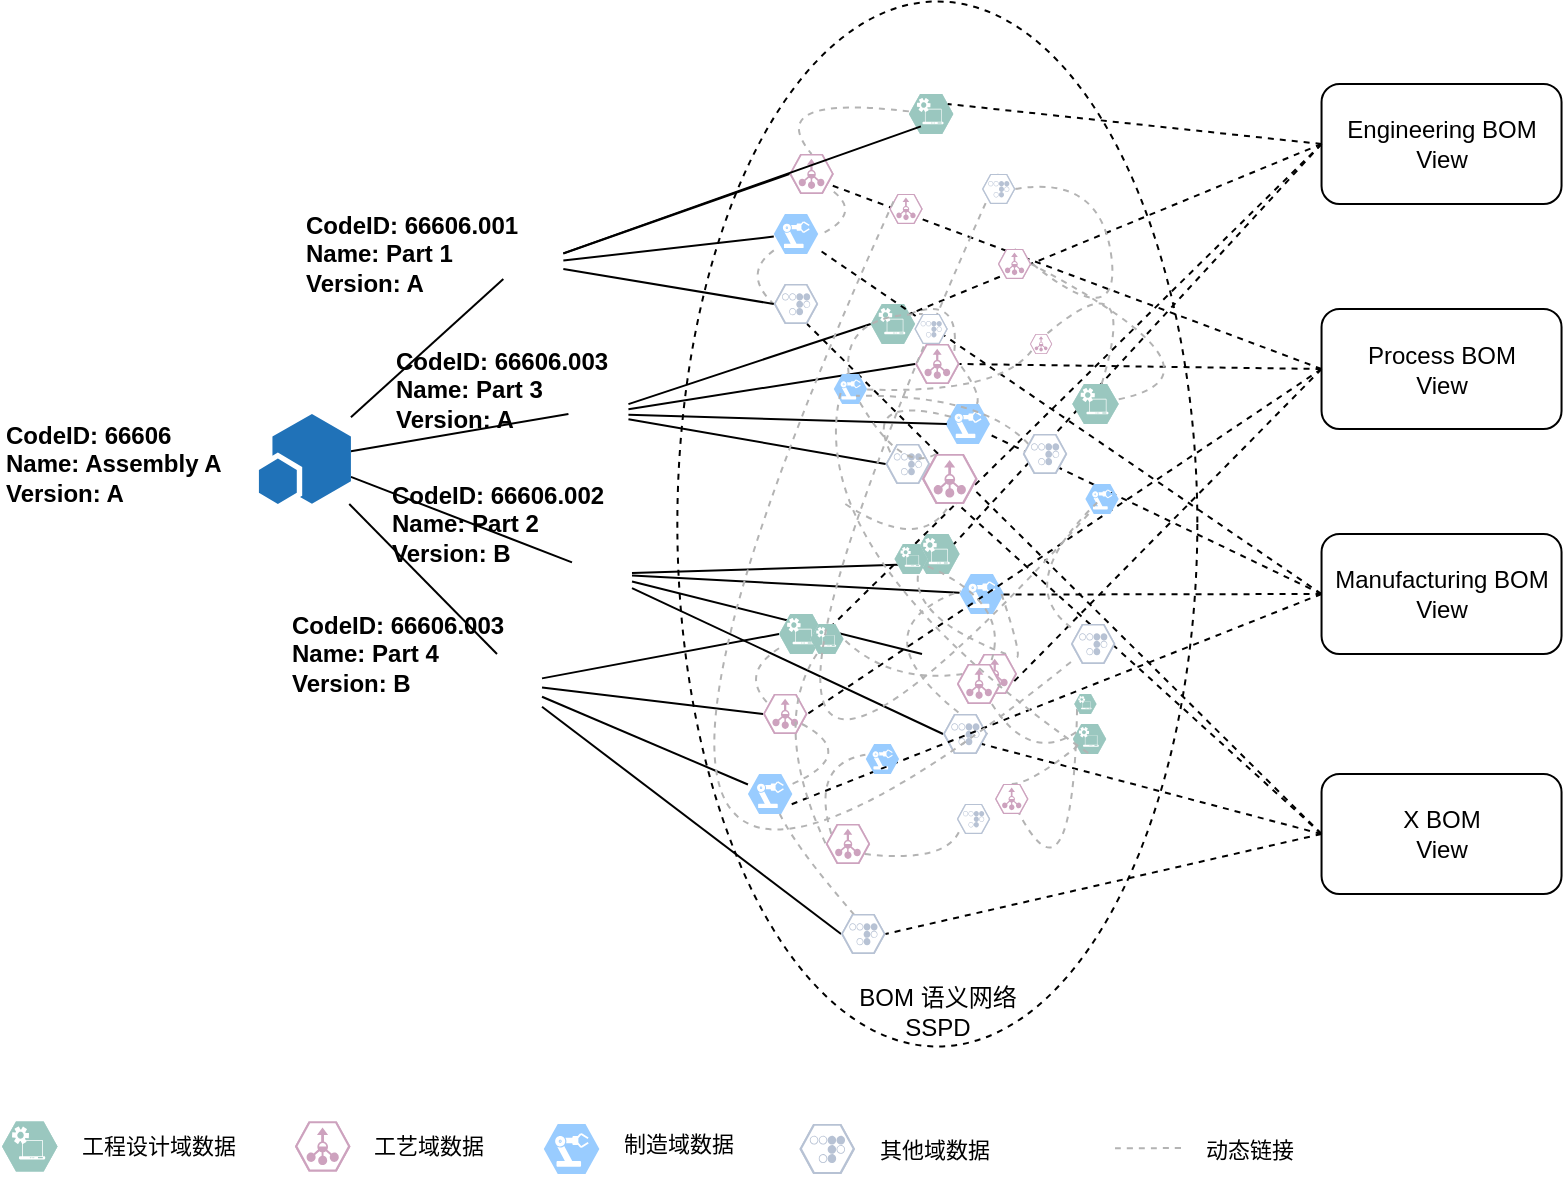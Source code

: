 <mxfile version="17.0.0" type="github" pages="5">
  <diagram id="8yW8SYwvI0MW3B-bR1rG" name="Page-1">
    <mxGraphModel dx="1168" dy="2277" grid="1" gridSize="10" guides="1" tooltips="1" connect="1" arrows="1" fold="1" page="1" pageScale="1" pageWidth="827" pageHeight="1169" math="0" shadow="0">
      <root>
        <mxCell id="0" />
        <mxCell id="1" parent="0" />
        <mxCell id="3eNCmG-WLBgDL6thYwGP-116" value="BOM 语义网络&lt;br&gt;SSPD" style="ellipse;whiteSpace=wrap;html=1;strokeColor=#000000;fillColor=none;verticalAlign=bottom;dashed=1;" vertex="1" parent="1">
          <mxGeometry x="361.67" y="-16.25" width="260" height="522.5" as="geometry" />
        </mxCell>
        <mxCell id="3eNCmG-WLBgDL6thYwGP-104" style="edgeStyle=none;curved=1;orthogonalLoop=1;jettySize=auto;html=1;entryX=1;entryY=0.5;entryDx=0;entryDy=0;entryPerimeter=0;dashed=1;endArrow=none;endFill=0;strokeColor=#B3B3B3;" edge="1" parent="1" source="0En5r8Swxj0LR9ng2Lpo-37" target="0En5r8Swxj0LR9ng2Lpo-39">
          <mxGeometry relative="1" as="geometry">
            <Array as="points">
              <mxPoint x="513.77" y="180" />
            </Array>
          </mxGeometry>
        </mxCell>
        <mxCell id="0En5r8Swxj0LR9ng2Lpo-37" value="" style="verticalLabelPosition=bottom;sketch=0;html=1;fillColor=#99CCFF;verticalAlign=top;align=center;pointerEvents=1;shape=mxgraph.cisco_safe.design.actuator;" parent="1" vertex="1">
          <mxGeometry x="495.78" y="185" width="22.22" height="20" as="geometry" />
        </mxCell>
        <mxCell id="3eNCmG-WLBgDL6thYwGP-106" style="edgeStyle=none;curved=1;orthogonalLoop=1;jettySize=auto;html=1;exitX=0.875;exitY=0.25;exitDx=0;exitDy=0;exitPerimeter=0;entryX=0.875;entryY=0.25;entryDx=0;entryDy=0;entryPerimeter=0;dashed=1;endArrow=none;endFill=0;strokeColor=#B3B3B3;" edge="1" parent="1" source="0En5r8Swxj0LR9ng2Lpo-38" target="0En5r8Swxj0LR9ng2Lpo-39">
          <mxGeometry relative="1" as="geometry">
            <Array as="points">
              <mxPoint x="503.77" y="130" />
            </Array>
          </mxGeometry>
        </mxCell>
        <mxCell id="0En5r8Swxj0LR9ng2Lpo-38" value="" style="verticalLabelPosition=bottom;sketch=0;html=1;fillColor=#9AC7BF;strokeColor=#ffffff;verticalAlign=top;align=center;points=[[0,0.5,0],[0.125,0.25,0],[0.25,0,0],[0.5,0,0],[0.75,0,0],[0.875,0.25,0],[1,0.5,0],[0.875,0.75,0],[0.75,1,0],[0.5,1,0],[0.125,0.75,0]];pointerEvents=1;shape=mxgraph.cisco_safe.compositeIcon;bgIcon=mxgraph.cisco_safe.design.blank_device;resIcon=mxgraph.cisco_safe.design.automated_system;" parent="1" vertex="1">
          <mxGeometry x="458.33" y="135" width="22.22" height="20" as="geometry" />
        </mxCell>
        <mxCell id="3eNCmG-WLBgDL6thYwGP-105" style="edgeStyle=none;curved=1;orthogonalLoop=1;jettySize=auto;html=1;exitX=0.12;exitY=0.317;exitDx=0;exitDy=0;exitPerimeter=0;entryX=0.125;entryY=0.25;entryDx=0;entryDy=0;entryPerimeter=0;dashed=1;endArrow=none;endFill=0;strokeColor=#B3B3B3;" edge="1" parent="1" source="0En5r8Swxj0LR9ng2Lpo-37" target="0En5r8Swxj0LR9ng2Lpo-40">
          <mxGeometry relative="1" as="geometry">
            <Array as="points">
              <mxPoint x="453.77" y="180" />
            </Array>
          </mxGeometry>
        </mxCell>
        <mxCell id="0En5r8Swxj0LR9ng2Lpo-39" value="" style="verticalLabelPosition=bottom;sketch=0;html=1;fillColor=#CDA2BE;strokeColor=#ffffff;verticalAlign=top;align=center;points=[[0,0.5,0],[0.125,0.25,0],[0.25,0,0],[0.5,0,0],[0.75,0,0],[0.875,0.25,0],[1,0.5,0],[0.875,0.75,0],[0.75,1,0],[0.5,1,0],[0.125,0.75,0]];pointerEvents=1;shape=mxgraph.cisco_safe.compositeIcon;bgIcon=mxgraph.cisco_safe.design.blank_device;resIcon=mxgraph.cisco_safe.design.flow_collector_2;" parent="1" vertex="1">
          <mxGeometry x="480.56" y="155" width="22.22" height="20" as="geometry" />
        </mxCell>
        <mxCell id="0En5r8Swxj0LR9ng2Lpo-40" value="" style="verticalLabelPosition=bottom;sketch=0;html=1;fillColor=#B7C2D4;strokeColor=#ffffff;verticalAlign=top;align=center;points=[[0,0.5,0],[0.125,0.25,0],[0.25,0,0],[0.5,0,0],[0.75,0,0],[0.875,0.25,0],[1,0.5,0],[0.875,0.75,0],[0.75,1,0],[0.5,1,0],[0.125,0.75,0]];pointerEvents=1;shape=mxgraph.cisco_safe.compositeIcon;bgIcon=mxgraph.cisco_safe.design.blank_device;resIcon=mxgraph.cisco_safe.design.radware_2;" parent="1" vertex="1">
          <mxGeometry x="465.77" y="205" width="22.23" height="20" as="geometry" />
        </mxCell>
        <mxCell id="3eNCmG-WLBgDL6thYwGP-103" style="edgeStyle=none;curved=1;orthogonalLoop=1;jettySize=auto;html=1;entryX=0;entryY=0.5;entryDx=0;entryDy=0;entryPerimeter=0;dashed=1;endArrow=none;endFill=0;strokeColor=#B3B3B3;" edge="1" parent="1" source="0En5r8Swxj0LR9ng2Lpo-49" target="0En5r8Swxj0LR9ng2Lpo-52">
          <mxGeometry relative="1" as="geometry">
            <Array as="points">
              <mxPoint x="393.77" y="120" />
            </Array>
          </mxGeometry>
        </mxCell>
        <mxCell id="0En5r8Swxj0LR9ng2Lpo-49" value="" style="verticalLabelPosition=bottom;sketch=0;html=1;fillColor=#99CCFF;verticalAlign=top;align=center;pointerEvents=1;shape=mxgraph.cisco_safe.design.actuator;" parent="1" vertex="1">
          <mxGeometry x="409.89" y="90" width="22.22" height="20" as="geometry" />
        </mxCell>
        <mxCell id="3eNCmG-WLBgDL6thYwGP-101" style="edgeStyle=none;curved=1;orthogonalLoop=1;jettySize=auto;html=1;entryX=0.5;entryY=0;entryDx=0;entryDy=0;entryPerimeter=0;dashed=1;endArrow=none;endFill=0;strokeColor=#B3B3B3;" edge="1" parent="1" source="0En5r8Swxj0LR9ng2Lpo-50" target="0En5r8Swxj0LR9ng2Lpo-51">
          <mxGeometry relative="1" as="geometry">
            <Array as="points">
              <mxPoint x="403.77" y="30" />
            </Array>
          </mxGeometry>
        </mxCell>
        <mxCell id="0En5r8Swxj0LR9ng2Lpo-50" value="" style="verticalLabelPosition=bottom;sketch=0;html=1;fillColor=#9AC7BF;strokeColor=#ffffff;verticalAlign=top;align=center;points=[[0,0.5,0],[0.125,0.25,0],[0.25,0,0],[0.5,0,0],[0.75,0,0],[0.875,0.25,0],[1,0.5,0],[0.875,0.75,0],[0.75,1,0],[0.5,1,0],[0.125,0.75,0]];pointerEvents=1;shape=mxgraph.cisco_safe.compositeIcon;bgIcon=mxgraph.cisco_safe.design.blank_device;resIcon=mxgraph.cisco_safe.design.automated_system;" parent="1" vertex="1">
          <mxGeometry x="477.45" y="30" width="22.22" height="20" as="geometry" />
        </mxCell>
        <mxCell id="3eNCmG-WLBgDL6thYwGP-102" style="edgeStyle=none;curved=1;orthogonalLoop=1;jettySize=auto;html=1;entryX=1.075;entryY=0.5;entryDx=0;entryDy=0;entryPerimeter=0;dashed=1;endArrow=none;endFill=0;strokeColor=#B3B3B3;" edge="1" parent="1" source="0En5r8Swxj0LR9ng2Lpo-51" target="0En5r8Swxj0LR9ng2Lpo-49">
          <mxGeometry relative="1" as="geometry">
            <Array as="points">
              <mxPoint x="453.77" y="90" />
            </Array>
          </mxGeometry>
        </mxCell>
        <mxCell id="0En5r8Swxj0LR9ng2Lpo-51" value="" style="verticalLabelPosition=bottom;sketch=0;html=1;fillColor=#CDA2BE;strokeColor=#ffffff;verticalAlign=top;align=center;points=[[0,0.5,0],[0.125,0.25,0],[0.25,0,0],[0.5,0,0],[0.75,0,0],[0.875,0.25,0],[1,0.5,0],[0.875,0.75,0],[0.75,1,0],[0.5,1,0],[0.125,0.75,0]];pointerEvents=1;shape=mxgraph.cisco_safe.compositeIcon;bgIcon=mxgraph.cisco_safe.design.blank_device;resIcon=mxgraph.cisco_safe.design.flow_collector_2;" parent="1" vertex="1">
          <mxGeometry x="417.67" y="60" width="22.22" height="20" as="geometry" />
        </mxCell>
        <mxCell id="0En5r8Swxj0LR9ng2Lpo-52" value="" style="verticalLabelPosition=bottom;sketch=0;html=1;fillColor=#B7C2D4;strokeColor=#ffffff;verticalAlign=top;align=center;points=[[0,0.5,0],[0.125,0.25,0],[0.25,0,0],[0.5,0,0],[0.75,0,0],[0.875,0.25,0],[1,0.5,0],[0.875,0.75,0],[0.75,1,0],[0.5,1,0],[0.125,0.75,0]];pointerEvents=1;shape=mxgraph.cisco_safe.compositeIcon;bgIcon=mxgraph.cisco_safe.design.blank_device;resIcon=mxgraph.cisco_safe.design.radware_2;" parent="1" vertex="1">
          <mxGeometry x="409.88" y="125" width="22.23" height="20" as="geometry" />
        </mxCell>
        <mxCell id="0En5r8Swxj0LR9ng2Lpo-82" value="Engineering BOM&lt;br&gt;View" style="rounded=1;whiteSpace=wrap;html=1;strokeColor=#000000;fillColor=none;" parent="1" vertex="1">
          <mxGeometry x="683.77" y="25" width="120" height="60" as="geometry" />
        </mxCell>
        <mxCell id="0En5r8Swxj0LR9ng2Lpo-83" value="Process BOM&lt;br&gt;View" style="rounded=1;whiteSpace=wrap;html=1;strokeColor=#000000;fillColor=none;" parent="1" vertex="1">
          <mxGeometry x="683.77" y="137.5" width="120" height="60" as="geometry" />
        </mxCell>
        <mxCell id="0En5r8Swxj0LR9ng2Lpo-84" value="Manufacturing BOM&lt;br&gt;View" style="rounded=1;whiteSpace=wrap;html=1;strokeColor=#000000;fillColor=none;" parent="1" vertex="1">
          <mxGeometry x="683.77" y="250" width="120" height="60" as="geometry" />
        </mxCell>
        <mxCell id="0En5r8Swxj0LR9ng2Lpo-85" value="X BOM&lt;br&gt;View" style="rounded=1;whiteSpace=wrap;html=1;strokeColor=#000000;fillColor=none;" parent="1" vertex="1">
          <mxGeometry x="683.77" y="370" width="120" height="60" as="geometry" />
        </mxCell>
        <mxCell id="0En5r8Swxj0LR9ng2Lpo-86" value="" style="endArrow=none;html=1;rounded=0;entryX=0.875;entryY=0.25;entryDx=0;entryDy=0;entryPerimeter=0;dashed=1;exitX=0;exitY=0.5;exitDx=0;exitDy=0;" parent="1" source="0En5r8Swxj0LR9ng2Lpo-82" target="0En5r8Swxj0LR9ng2Lpo-50" edge="1">
          <mxGeometry width="50" height="50" relative="1" as="geometry">
            <mxPoint x="664" y="30" as="sourcePoint" />
            <mxPoint x="299.67" y="-315" as="targetPoint" />
          </mxGeometry>
        </mxCell>
        <mxCell id="0En5r8Swxj0LR9ng2Lpo-91" value="" style="endArrow=none;html=1;rounded=0;entryX=0.875;entryY=0.25;entryDx=0;entryDy=0;entryPerimeter=0;dashed=1;exitX=0;exitY=0.5;exitDx=0;exitDy=0;" parent="1" source="0En5r8Swxj0LR9ng2Lpo-82" target="0En5r8Swxj0LR9ng2Lpo-38" edge="1">
          <mxGeometry width="50" height="50" relative="1" as="geometry">
            <mxPoint x="334" y="-215.0" as="sourcePoint" />
            <mxPoint x="299.67" y="-295.0" as="targetPoint" />
          </mxGeometry>
        </mxCell>
        <mxCell id="0En5r8Swxj0LR9ng2Lpo-94" value="" style="endArrow=none;html=1;rounded=0;entryX=0.875;entryY=0.75;entryDx=0;entryDy=0;entryPerimeter=0;dashed=1;exitX=0;exitY=0.5;exitDx=0;exitDy=0;" parent="1" source="0En5r8Swxj0LR9ng2Lpo-83" target="0En5r8Swxj0LR9ng2Lpo-51" edge="1">
          <mxGeometry width="50" height="50" relative="1" as="geometry">
            <mxPoint x="334" y="-215" as="sourcePoint" />
            <mxPoint x="299.67" y="-295" as="targetPoint" />
          </mxGeometry>
        </mxCell>
        <mxCell id="0En5r8Swxj0LR9ng2Lpo-95" value="" style="endArrow=none;html=1;rounded=0;entryX=1;entryY=0.5;entryDx=0;entryDy=0;entryPerimeter=0;dashed=1;exitX=0;exitY=0.5;exitDx=0;exitDy=0;" parent="1" source="0En5r8Swxj0LR9ng2Lpo-83" target="0En5r8Swxj0LR9ng2Lpo-39" edge="1">
          <mxGeometry width="50" height="50" relative="1" as="geometry">
            <mxPoint x="513.0" y="-215" as="sourcePoint" />
            <mxPoint x="321.89" y="-295" as="targetPoint" />
          </mxGeometry>
        </mxCell>
        <mxCell id="0En5r8Swxj0LR9ng2Lpo-100" value="" style="endArrow=none;html=1;rounded=0;dashed=1;exitX=0;exitY=0.5;exitDx=0;exitDy=0;" parent="1" target="0En5r8Swxj0LR9ng2Lpo-37" edge="1" source="0En5r8Swxj0LR9ng2Lpo-84">
          <mxGeometry width="50" height="50" relative="1" as="geometry">
            <mxPoint x="684" y="-225" as="sourcePoint" />
            <mxPoint x="704.322" y="-292.5" as="targetPoint" />
          </mxGeometry>
        </mxCell>
        <mxCell id="0En5r8Swxj0LR9ng2Lpo-101" value="" style="endArrow=none;html=1;rounded=0;dashed=1;exitX=0;exitY=0.5;exitDx=0;exitDy=0;" parent="1" target="0En5r8Swxj0LR9ng2Lpo-49" edge="1" source="0En5r8Swxj0LR9ng2Lpo-84">
          <mxGeometry width="50" height="50" relative="1" as="geometry">
            <mxPoint x="684" y="-225" as="sourcePoint" />
            <mxPoint x="522.332" y="-294.5" as="targetPoint" />
          </mxGeometry>
        </mxCell>
        <mxCell id="0En5r8Swxj0LR9ng2Lpo-105" value="" style="endArrow=none;html=1;rounded=0;entryX=0.875;entryY=0.75;entryDx=0;entryDy=0;entryPerimeter=0;dashed=1;exitX=0;exitY=0.5;exitDx=0;exitDy=0;" parent="1" target="0En5r8Swxj0LR9ng2Lpo-40" edge="1" source="0En5r8Swxj0LR9ng2Lpo-85">
          <mxGeometry width="50" height="50" relative="1" as="geometry">
            <mxPoint x="864" y="-225" as="sourcePoint" />
            <mxPoint x="726.325" y="-295.0" as="targetPoint" />
          </mxGeometry>
        </mxCell>
        <mxCell id="0En5r8Swxj0LR9ng2Lpo-106" value="" style="endArrow=none;html=1;rounded=0;entryX=0.75;entryY=1;entryDx=0;entryDy=0;entryPerimeter=0;dashed=1;exitX=0;exitY=0.5;exitDx=0;exitDy=0;" parent="1" target="0En5r8Swxj0LR9ng2Lpo-52" edge="1" source="0En5r8Swxj0LR9ng2Lpo-85">
          <mxGeometry width="50" height="50" relative="1" as="geometry">
            <mxPoint x="864" y="-225" as="sourcePoint" />
            <mxPoint x="546.335" y="-295.0" as="targetPoint" />
          </mxGeometry>
        </mxCell>
        <mxCell id="0En5r8Swxj0LR9ng2Lpo-107" value="" style="verticalLabelPosition=bottom;sketch=0;html=1;fillColor=#99CCFF;verticalAlign=top;align=center;pointerEvents=1;shape=mxgraph.cisco_safe.design.actuator;strokeColor=#67AB9F;" parent="1" vertex="1">
          <mxGeometry x="294.9" y="545" width="27.78" height="25" as="geometry" />
        </mxCell>
        <mxCell id="0En5r8Swxj0LR9ng2Lpo-108" value="" style="verticalLabelPosition=bottom;sketch=0;html=1;fillColor=#9AC7BF;strokeColor=#ffffff;verticalAlign=top;align=center;points=[[0,0.5,0],[0.125,0.25,0],[0.25,0,0],[0.5,0,0],[0.75,0,0],[0.875,0.25,0],[1,0.5,0],[0.875,0.75,0],[0.75,1,0],[0.5,1,0],[0.125,0.75,0]];pointerEvents=1;shape=mxgraph.cisco_safe.compositeIcon;bgIcon=mxgraph.cisco_safe.design.blank_device;resIcon=mxgraph.cisco_safe.design.automated_system;" parent="1" vertex="1">
          <mxGeometry x="24.0" y="543.75" width="27.78" height="25" as="geometry" />
        </mxCell>
        <mxCell id="0En5r8Swxj0LR9ng2Lpo-109" value="" style="verticalLabelPosition=bottom;sketch=0;html=1;fillColor=#CDA2BE;strokeColor=#ffffff;verticalAlign=top;align=center;points=[[0,0.5,0],[0.125,0.25,0],[0.25,0,0],[0.5,0,0],[0.75,0,0],[0.875,0.25,0],[1,0.5,0],[0.875,0.75,0],[0.75,1,0],[0.5,1,0],[0.125,0.75,0]];pointerEvents=1;shape=mxgraph.cisco_safe.compositeIcon;bgIcon=mxgraph.cisco_safe.design.blank_device;resIcon=mxgraph.cisco_safe.design.flow_collector_2;" parent="1" vertex="1">
          <mxGeometry x="170.46" y="543.75" width="27.78" height="25" as="geometry" />
        </mxCell>
        <mxCell id="0En5r8Swxj0LR9ng2Lpo-110" value="" style="verticalLabelPosition=bottom;sketch=0;html=1;fillColor=#B7C2D4;strokeColor=#ffffff;verticalAlign=top;align=center;points=[[0,0.5,0],[0.125,0.25,0],[0.25,0,0],[0.5,0,0],[0.75,0,0],[0.875,0.25,0],[1,0.5,0],[0.875,0.75,0],[0.75,1,0],[0.5,1,0],[0.125,0.75,0]];pointerEvents=1;shape=mxgraph.cisco_safe.compositeIcon;bgIcon=mxgraph.cisco_safe.design.blank_device;resIcon=mxgraph.cisco_safe.design.radware_2;" parent="1" vertex="1">
          <mxGeometry x="422.73" y="545" width="27.79" height="25" as="geometry" />
        </mxCell>
        <mxCell id="0En5r8Swxj0LR9ng2Lpo-112" value="&lt;font style=&quot;font-size: 11px&quot;&gt;工程设计域数据&lt;/font&gt;" style="text;html=1;strokeColor=none;fillColor=none;align=left;verticalAlign=middle;whiteSpace=wrap;rounded=0;fontSize=9;" parent="1" vertex="1">
          <mxGeometry x="61.78" y="541.25" width="100" height="30" as="geometry" />
        </mxCell>
        <mxCell id="0En5r8Swxj0LR9ng2Lpo-113" value="&lt;font style=&quot;font-size: 11px&quot;&gt;工艺域数据&lt;/font&gt;" style="text;html=1;strokeColor=none;fillColor=none;align=left;verticalAlign=middle;whiteSpace=wrap;rounded=0;fontSize=9;" parent="1" vertex="1">
          <mxGeometry x="208.24" y="541.25" width="100" height="30" as="geometry" />
        </mxCell>
        <mxCell id="0En5r8Swxj0LR9ng2Lpo-114" value="&lt;font style=&quot;font-size: 11px&quot;&gt;制造域数据&lt;/font&gt;" style="text;html=1;strokeColor=none;fillColor=none;align=left;verticalAlign=middle;whiteSpace=wrap;rounded=0;fontSize=9;" parent="1" vertex="1">
          <mxGeometry x="333.45" y="540" width="70.55" height="30" as="geometry" />
        </mxCell>
        <mxCell id="3eNCmG-WLBgDL6thYwGP-114" style="edgeStyle=none;curved=1;orthogonalLoop=1;jettySize=auto;html=1;dashed=1;endArrow=none;endFill=0;strokeColor=#B3B3B3;" edge="1" parent="1" source="0En5r8Swxj0LR9ng2Lpo-115">
          <mxGeometry relative="1" as="geometry">
            <mxPoint x="614" y="557" as="targetPoint" />
          </mxGeometry>
        </mxCell>
        <mxCell id="0En5r8Swxj0LR9ng2Lpo-115" value="&lt;font style=&quot;font-size: 11px&quot;&gt;其他域数据&lt;/font&gt;" style="text;html=1;strokeColor=none;fillColor=none;align=left;verticalAlign=middle;whiteSpace=wrap;rounded=0;fontSize=9;" parent="1" vertex="1">
          <mxGeometry x="460.52" y="542.5" width="120" height="30" as="geometry" />
        </mxCell>
        <mxCell id="3eNCmG-WLBgDL6thYwGP-10" style="rounded=0;orthogonalLoop=1;jettySize=auto;html=1;entryX=0;entryY=0.75;entryDx=0;entryDy=0;endArrow=none;endFill=0;" edge="1" parent="1" source="3eNCmG-WLBgDL6thYwGP-1" target="3eNCmG-WLBgDL6thYwGP-2">
          <mxGeometry relative="1" as="geometry" />
        </mxCell>
        <mxCell id="3eNCmG-WLBgDL6thYwGP-11" style="edgeStyle=none;rounded=0;orthogonalLoop=1;jettySize=auto;html=1;entryX=0;entryY=0.5;entryDx=0;entryDy=0;endArrow=none;endFill=0;" edge="1" parent="1" source="3eNCmG-WLBgDL6thYwGP-1" target="3eNCmG-WLBgDL6thYwGP-4">
          <mxGeometry relative="1" as="geometry" />
        </mxCell>
        <mxCell id="3eNCmG-WLBgDL6thYwGP-12" style="edgeStyle=none;rounded=0;orthogonalLoop=1;jettySize=auto;html=1;endArrow=none;endFill=0;" edge="1" parent="1" source="3eNCmG-WLBgDL6thYwGP-1" target="3eNCmG-WLBgDL6thYwGP-6">
          <mxGeometry relative="1" as="geometry" />
        </mxCell>
        <mxCell id="3eNCmG-WLBgDL6thYwGP-13" style="edgeStyle=none;rounded=0;orthogonalLoop=1;jettySize=auto;html=1;entryX=0.25;entryY=0;entryDx=0;entryDy=0;endArrow=none;endFill=0;" edge="1" parent="1" source="3eNCmG-WLBgDL6thYwGP-1" target="3eNCmG-WLBgDL6thYwGP-8">
          <mxGeometry relative="1" as="geometry" />
        </mxCell>
        <mxCell id="3eNCmG-WLBgDL6thYwGP-1" value="" style="sketch=0;pointerEvents=1;shadow=0;dashed=0;html=1;strokeColor=none;fillColor=#505050;labelPosition=center;verticalLabelPosition=bottom;verticalAlign=top;outlineConnect=0;align=center;shape=mxgraph.office.concepts.app_part;" vertex="1" parent="1">
          <mxGeometry x="152.46" y="190" width="46" height="45" as="geometry" />
        </mxCell>
        <mxCell id="3eNCmG-WLBgDL6thYwGP-16" style="edgeStyle=none;rounded=0;orthogonalLoop=1;jettySize=auto;html=1;entryX=0.27;entryY=0.808;entryDx=0;entryDy=0;entryPerimeter=0;endArrow=none;endFill=0;" edge="1" parent="1" source="3eNCmG-WLBgDL6thYwGP-2" target="0En5r8Swxj0LR9ng2Lpo-50">
          <mxGeometry relative="1" as="geometry" />
        </mxCell>
        <mxCell id="3eNCmG-WLBgDL6thYwGP-17" style="edgeStyle=none;rounded=0;orthogonalLoop=1;jettySize=auto;html=1;entryX=0;entryY=0.5;entryDx=0;entryDy=0;entryPerimeter=0;endArrow=none;endFill=0;" edge="1" parent="1" source="3eNCmG-WLBgDL6thYwGP-2" target="0En5r8Swxj0LR9ng2Lpo-51">
          <mxGeometry relative="1" as="geometry" />
        </mxCell>
        <mxCell id="3eNCmG-WLBgDL6thYwGP-18" style="edgeStyle=none;rounded=0;orthogonalLoop=1;jettySize=auto;html=1;endArrow=none;endFill=0;" edge="1" parent="1" source="3eNCmG-WLBgDL6thYwGP-2" target="0En5r8Swxj0LR9ng2Lpo-49">
          <mxGeometry relative="1" as="geometry" />
        </mxCell>
        <mxCell id="3eNCmG-WLBgDL6thYwGP-19" style="edgeStyle=none;rounded=0;orthogonalLoop=1;jettySize=auto;html=1;entryX=0;entryY=0.5;entryDx=0;entryDy=0;entryPerimeter=0;endArrow=none;endFill=0;" edge="1" parent="1" source="3eNCmG-WLBgDL6thYwGP-2" target="0En5r8Swxj0LR9ng2Lpo-52">
          <mxGeometry relative="1" as="geometry" />
        </mxCell>
        <mxCell id="3eNCmG-WLBgDL6thYwGP-2" value="" style="shape=image;html=1;verticalAlign=top;verticalLabelPosition=bottom;labelBackgroundColor=#ffffff;imageAspect=0;aspect=fixed;image=https://cdn2.iconfinder.com/data/icons/connectivity/32/setting_part_2-128.png" vertex="1" parent="1">
          <mxGeometry x="274.67" y="100" width="30" height="30" as="geometry" />
        </mxCell>
        <mxCell id="3eNCmG-WLBgDL6thYwGP-3" value="&lt;span style=&quot;font-weight: 700&quot;&gt;CodeID: 66606.001&lt;/span&gt;&lt;br style=&quot;font-weight: 700&quot;&gt;&lt;span style=&quot;font-weight: 700&quot;&gt;Name: Part 1&lt;/span&gt;&lt;br style=&quot;font-weight: 700&quot;&gt;&lt;span style=&quot;font-weight: 700&quot;&gt;Version: A&lt;/span&gt;" style="text;html=1;strokeColor=none;fillColor=none;align=left;verticalAlign=middle;whiteSpace=wrap;rounded=0;" vertex="1" parent="1">
          <mxGeometry x="174.0" y="90" width="120" height="40" as="geometry" />
        </mxCell>
        <mxCell id="3eNCmG-WLBgDL6thYwGP-20" style="edgeStyle=none;rounded=0;orthogonalLoop=1;jettySize=auto;html=1;endArrow=none;endFill=0;entryX=0;entryY=0.5;entryDx=0;entryDy=0;entryPerimeter=0;" edge="1" parent="1" source="3eNCmG-WLBgDL6thYwGP-4" target="0En5r8Swxj0LR9ng2Lpo-38">
          <mxGeometry relative="1" as="geometry">
            <mxPoint x="454" y="150" as="targetPoint" />
          </mxGeometry>
        </mxCell>
        <mxCell id="3eNCmG-WLBgDL6thYwGP-21" style="edgeStyle=none;rounded=0;orthogonalLoop=1;jettySize=auto;html=1;entryX=0;entryY=0.5;entryDx=0;entryDy=0;entryPerimeter=0;endArrow=none;endFill=0;" edge="1" parent="1" source="3eNCmG-WLBgDL6thYwGP-4" target="0En5r8Swxj0LR9ng2Lpo-39">
          <mxGeometry relative="1" as="geometry" />
        </mxCell>
        <mxCell id="3eNCmG-WLBgDL6thYwGP-22" style="edgeStyle=none;rounded=0;orthogonalLoop=1;jettySize=auto;html=1;entryX=0.029;entryY=0.498;entryDx=0;entryDy=0;entryPerimeter=0;endArrow=none;endFill=0;" edge="1" parent="1" source="3eNCmG-WLBgDL6thYwGP-4" target="0En5r8Swxj0LR9ng2Lpo-37">
          <mxGeometry relative="1" as="geometry" />
        </mxCell>
        <mxCell id="3eNCmG-WLBgDL6thYwGP-23" style="edgeStyle=none;rounded=0;orthogonalLoop=1;jettySize=auto;html=1;entryX=0;entryY=0.5;entryDx=0;entryDy=0;entryPerimeter=0;endArrow=none;endFill=0;" edge="1" parent="1" source="3eNCmG-WLBgDL6thYwGP-4" target="0En5r8Swxj0LR9ng2Lpo-40">
          <mxGeometry relative="1" as="geometry" />
        </mxCell>
        <mxCell id="3eNCmG-WLBgDL6thYwGP-4" value="" style="shape=image;html=1;verticalAlign=top;verticalLabelPosition=bottom;labelBackgroundColor=#ffffff;imageAspect=0;aspect=fixed;image=https://cdn2.iconfinder.com/data/icons/connectivity/32/setting_part_2-128.png" vertex="1" parent="1">
          <mxGeometry x="307.22" y="175" width="30" height="30" as="geometry" />
        </mxCell>
        <mxCell id="3eNCmG-WLBgDL6thYwGP-5" value="&lt;span style=&quot;font-weight: 700&quot;&gt;CodeID: 66606.002&lt;/span&gt;&lt;br style=&quot;font-weight: 700&quot;&gt;&lt;span style=&quot;font-weight: 700&quot;&gt;Name: Part 2&lt;/span&gt;&lt;br style=&quot;font-weight: 700&quot;&gt;&lt;span style=&quot;font-weight: 700&quot;&gt;Version: B&lt;/span&gt;" style="text;html=1;strokeColor=none;fillColor=none;align=left;verticalAlign=middle;whiteSpace=wrap;rounded=0;" vertex="1" parent="1">
          <mxGeometry x="217.22" y="225" width="120" height="40" as="geometry" />
        </mxCell>
        <mxCell id="3eNCmG-WLBgDL6thYwGP-38" style="edgeStyle=none;rounded=0;orthogonalLoop=1;jettySize=auto;html=1;entryX=0.125;entryY=0.75;entryDx=0;entryDy=0;entryPerimeter=0;endArrow=none;endFill=0;" edge="1" parent="1" source="3eNCmG-WLBgDL6thYwGP-6" target="3eNCmG-WLBgDL6thYwGP-36">
          <mxGeometry relative="1" as="geometry" />
        </mxCell>
        <mxCell id="3eNCmG-WLBgDL6thYwGP-39" style="edgeStyle=none;rounded=0;orthogonalLoop=1;jettySize=auto;html=1;endArrow=none;endFill=0;" edge="1" parent="1" source="3eNCmG-WLBgDL6thYwGP-6">
          <mxGeometry relative="1" as="geometry">
            <mxPoint x="484" y="310" as="targetPoint" />
          </mxGeometry>
        </mxCell>
        <mxCell id="3eNCmG-WLBgDL6thYwGP-40" style="edgeStyle=none;rounded=0;orthogonalLoop=1;jettySize=auto;html=1;endArrow=none;endFill=0;" edge="1" parent="1" source="3eNCmG-WLBgDL6thYwGP-6" target="3eNCmG-WLBgDL6thYwGP-35">
          <mxGeometry relative="1" as="geometry" />
        </mxCell>
        <mxCell id="3eNCmG-WLBgDL6thYwGP-42" style="edgeStyle=none;rounded=0;orthogonalLoop=1;jettySize=auto;html=1;entryX=0;entryY=0.5;entryDx=0;entryDy=0;entryPerimeter=0;endArrow=none;endFill=0;" edge="1" parent="1" source="3eNCmG-WLBgDL6thYwGP-6" target="3eNCmG-WLBgDL6thYwGP-41">
          <mxGeometry relative="1" as="geometry" />
        </mxCell>
        <mxCell id="3eNCmG-WLBgDL6thYwGP-6" value="" style="shape=image;html=1;verticalAlign=top;verticalLabelPosition=bottom;labelBackgroundColor=#ffffff;imageAspect=0;aspect=fixed;image=https://cdn2.iconfinder.com/data/icons/connectivity/32/setting_part_2-128.png" vertex="1" parent="1">
          <mxGeometry x="309" y="255" width="30" height="30" as="geometry" />
        </mxCell>
        <mxCell id="3eNCmG-WLBgDL6thYwGP-7" value="&lt;span style=&quot;font-weight: 700&quot;&gt;CodeID: 66606.003&lt;/span&gt;&lt;br style=&quot;font-weight: 700&quot;&gt;&lt;span style=&quot;font-weight: 700&quot;&gt;Name: Part 3&lt;/span&gt;&lt;br style=&quot;font-weight: 700&quot;&gt;&lt;span style=&quot;font-weight: 700&quot;&gt;Version: A&lt;/span&gt;" style="text;html=1;strokeColor=none;fillColor=none;align=left;verticalAlign=middle;whiteSpace=wrap;rounded=0;" vertex="1" parent="1">
          <mxGeometry x="219.0" y="157.5" width="120" height="40" as="geometry" />
        </mxCell>
        <mxCell id="3eNCmG-WLBgDL6thYwGP-31" style="edgeStyle=none;rounded=0;orthogonalLoop=1;jettySize=auto;html=1;entryX=0;entryY=0.5;entryDx=0;entryDy=0;entryPerimeter=0;endArrow=none;endFill=0;" edge="1" parent="1" source="3eNCmG-WLBgDL6thYwGP-8" target="3eNCmG-WLBgDL6thYwGP-25">
          <mxGeometry relative="1" as="geometry" />
        </mxCell>
        <mxCell id="3eNCmG-WLBgDL6thYwGP-32" style="edgeStyle=none;rounded=0;orthogonalLoop=1;jettySize=auto;html=1;entryX=0;entryY=0.5;entryDx=0;entryDy=0;entryPerimeter=0;endArrow=none;endFill=0;" edge="1" parent="1" source="3eNCmG-WLBgDL6thYwGP-8" target="3eNCmG-WLBgDL6thYwGP-26">
          <mxGeometry relative="1" as="geometry" />
        </mxCell>
        <mxCell id="3eNCmG-WLBgDL6thYwGP-33" style="edgeStyle=none;rounded=0;orthogonalLoop=1;jettySize=auto;html=1;endArrow=none;endFill=0;" edge="1" parent="1" source="3eNCmG-WLBgDL6thYwGP-8" target="3eNCmG-WLBgDL6thYwGP-24">
          <mxGeometry relative="1" as="geometry" />
        </mxCell>
        <mxCell id="3eNCmG-WLBgDL6thYwGP-34" style="edgeStyle=none;rounded=0;orthogonalLoop=1;jettySize=auto;html=1;entryX=0;entryY=0.5;entryDx=0;entryDy=0;entryPerimeter=0;endArrow=none;endFill=0;" edge="1" parent="1" source="3eNCmG-WLBgDL6thYwGP-8" target="3eNCmG-WLBgDL6thYwGP-27">
          <mxGeometry relative="1" as="geometry" />
        </mxCell>
        <mxCell id="3eNCmG-WLBgDL6thYwGP-8" value="" style="shape=image;html=1;verticalAlign=top;verticalLabelPosition=bottom;labelBackgroundColor=#ffffff;imageAspect=0;aspect=fixed;image=https://cdn2.iconfinder.com/data/icons/connectivity/32/setting_part_2-128.png" vertex="1" parent="1">
          <mxGeometry x="264" y="310" width="30" height="30" as="geometry" />
        </mxCell>
        <mxCell id="3eNCmG-WLBgDL6thYwGP-9" value="&lt;span style=&quot;font-weight: 700&quot;&gt;CodeID: 66606.003&lt;/span&gt;&lt;br style=&quot;font-weight: 700&quot;&gt;&lt;span style=&quot;font-weight: 700&quot;&gt;Name: Part 4&lt;/span&gt;&lt;br style=&quot;font-weight: 700&quot;&gt;&lt;span style=&quot;font-weight: 700&quot;&gt;Version: B&lt;/span&gt;" style="text;html=1;strokeColor=none;fillColor=none;align=left;verticalAlign=middle;whiteSpace=wrap;rounded=0;" vertex="1" parent="1">
          <mxGeometry x="166.78" y="290" width="120" height="40" as="geometry" />
        </mxCell>
        <mxCell id="3eNCmG-WLBgDL6thYwGP-111" style="edgeStyle=none;curved=1;orthogonalLoop=1;jettySize=auto;html=1;entryX=0.875;entryY=0.75;entryDx=0;entryDy=0;entryPerimeter=0;dashed=1;endArrow=none;endFill=0;strokeColor=#B3B3B3;" edge="1" parent="1" source="3eNCmG-WLBgDL6thYwGP-24" target="3eNCmG-WLBgDL6thYwGP-27">
          <mxGeometry relative="1" as="geometry">
            <Array as="points">
              <mxPoint x="422.52" y="410" />
            </Array>
          </mxGeometry>
        </mxCell>
        <mxCell id="3eNCmG-WLBgDL6thYwGP-24" value="" style="verticalLabelPosition=bottom;sketch=0;html=1;fillColor=#99CCFF;verticalAlign=top;align=center;pointerEvents=1;shape=mxgraph.cisco_safe.design.actuator;" vertex="1" parent="1">
          <mxGeometry x="396.97" y="370" width="22.22" height="20" as="geometry" />
        </mxCell>
        <mxCell id="3eNCmG-WLBgDL6thYwGP-112" style="edgeStyle=none;curved=1;orthogonalLoop=1;jettySize=auto;html=1;entryX=0.125;entryY=0.25;entryDx=0;entryDy=0;entryPerimeter=0;dashed=1;endArrow=none;endFill=0;strokeColor=#B3B3B3;" edge="1" parent="1" source="3eNCmG-WLBgDL6thYwGP-25" target="3eNCmG-WLBgDL6thYwGP-26">
          <mxGeometry relative="1" as="geometry">
            <Array as="points">
              <mxPoint x="392.52" y="320" />
            </Array>
          </mxGeometry>
        </mxCell>
        <mxCell id="3eNCmG-WLBgDL6thYwGP-25" value="" style="verticalLabelPosition=bottom;sketch=0;html=1;fillColor=#9AC7BF;strokeColor=#ffffff;verticalAlign=top;align=center;points=[[0,0.5,0],[0.125,0.25,0],[0.25,0,0],[0.5,0,0],[0.75,0,0],[0.875,0.25,0],[1,0.5,0],[0.875,0.75,0],[0.75,1,0],[0.5,1,0],[0.125,0.75,0]];pointerEvents=1;shape=mxgraph.cisco_safe.compositeIcon;bgIcon=mxgraph.cisco_safe.design.blank_device;resIcon=mxgraph.cisco_safe.design.automated_system;" vertex="1" parent="1">
          <mxGeometry x="412.52" y="290" width="22.22" height="20" as="geometry" />
        </mxCell>
        <mxCell id="3eNCmG-WLBgDL6thYwGP-110" style="edgeStyle=none;curved=1;orthogonalLoop=1;jettySize=auto;html=1;exitX=0.875;exitY=0.75;exitDx=0;exitDy=0;exitPerimeter=0;dashed=1;endArrow=none;endFill=0;strokeColor=#B3B3B3;" edge="1" parent="1" source="3eNCmG-WLBgDL6thYwGP-26" target="3eNCmG-WLBgDL6thYwGP-24">
          <mxGeometry relative="1" as="geometry">
            <Array as="points">
              <mxPoint x="452.52" y="360" />
            </Array>
          </mxGeometry>
        </mxCell>
        <mxCell id="3eNCmG-WLBgDL6thYwGP-26" value="" style="verticalLabelPosition=bottom;sketch=0;html=1;fillColor=#CDA2BE;strokeColor=#ffffff;verticalAlign=top;align=center;points=[[0,0.5,0],[0.125,0.25,0],[0.25,0,0],[0.5,0,0],[0.75,0,0],[0.875,0.25,0],[1,0.5,0],[0.875,0.75,0],[0.75,1,0],[0.5,1,0],[0.125,0.75,0]];pointerEvents=1;shape=mxgraph.cisco_safe.compositeIcon;bgIcon=mxgraph.cisco_safe.design.blank_device;resIcon=mxgraph.cisco_safe.design.flow_collector_2;" vertex="1" parent="1">
          <mxGeometry x="404.52" y="330" width="22.22" height="20" as="geometry" />
        </mxCell>
        <mxCell id="3eNCmG-WLBgDL6thYwGP-27" value="" style="verticalLabelPosition=bottom;sketch=0;html=1;fillColor=#B7C2D4;strokeColor=#ffffff;verticalAlign=top;align=center;points=[[0,0.5,0],[0.125,0.25,0],[0.25,0,0],[0.5,0,0],[0.75,0,0],[0.875,0.25,0],[1,0.5,0],[0.875,0.75,0],[0.75,1,0],[0.5,1,0],[0.125,0.75,0]];pointerEvents=1;shape=mxgraph.cisco_safe.compositeIcon;bgIcon=mxgraph.cisco_safe.design.blank_device;resIcon=mxgraph.cisco_safe.design.radware_2;" vertex="1" parent="1">
          <mxGeometry x="443.54" y="440" width="22.23" height="20" as="geometry" />
        </mxCell>
        <mxCell id="3eNCmG-WLBgDL6thYwGP-35" value="" style="verticalLabelPosition=bottom;sketch=0;html=1;fillColor=#99CCFF;verticalAlign=top;align=center;pointerEvents=1;shape=mxgraph.cisco_safe.design.actuator;" vertex="1" parent="1">
          <mxGeometry x="502.79" y="270" width="22.22" height="20" as="geometry" />
        </mxCell>
        <mxCell id="3eNCmG-WLBgDL6thYwGP-107" style="edgeStyle=none;curved=1;orthogonalLoop=1;jettySize=auto;html=1;exitX=0.125;exitY=0.75;exitDx=0;exitDy=0;exitPerimeter=0;entryX=0.75;entryY=0;entryDx=0;entryDy=0;entryPerimeter=0;dashed=1;endArrow=none;endFill=0;strokeColor=#B3B3B3;" edge="1" parent="1" source="3eNCmG-WLBgDL6thYwGP-36" target="3eNCmG-WLBgDL6thYwGP-37">
          <mxGeometry relative="1" as="geometry">
            <Array as="points">
              <mxPoint x="473.77" y="290" />
            </Array>
          </mxGeometry>
        </mxCell>
        <mxCell id="3eNCmG-WLBgDL6thYwGP-36" value="" style="verticalLabelPosition=bottom;sketch=0;html=1;fillColor=#9AC7BF;strokeColor=#ffffff;verticalAlign=top;align=center;points=[[0,0.5,0],[0.125,0.25,0],[0.25,0,0],[0.5,0,0],[0.75,0,0],[0.875,0.25,0],[1,0.5,0],[0.875,0.75,0],[0.75,1,0],[0.5,1,0],[0.125,0.75,0]];pointerEvents=1;shape=mxgraph.cisco_safe.compositeIcon;bgIcon=mxgraph.cisco_safe.design.blank_device;resIcon=mxgraph.cisco_safe.design.automated_system;" vertex="1" parent="1">
          <mxGeometry x="480.57" y="250" width="22.22" height="20" as="geometry" />
        </mxCell>
        <mxCell id="3eNCmG-WLBgDL6thYwGP-108" style="edgeStyle=none;curved=1;orthogonalLoop=1;jettySize=auto;html=1;dashed=1;endArrow=none;endFill=0;strokeColor=#B3B3B3;" edge="1" parent="1" source="3eNCmG-WLBgDL6thYwGP-37">
          <mxGeometry relative="1" as="geometry">
            <mxPoint x="523.77" y="280" as="targetPoint" />
            <Array as="points">
              <mxPoint x="533.77" y="310" />
            </Array>
          </mxGeometry>
        </mxCell>
        <mxCell id="3eNCmG-WLBgDL6thYwGP-37" value="" style="verticalLabelPosition=bottom;sketch=0;html=1;fillColor=#CDA2BE;strokeColor=#ffffff;verticalAlign=top;align=center;points=[[0,0.5,0],[0.125,0.25,0],[0.25,0,0],[0.5,0,0],[0.75,0,0],[0.875,0.25,0],[1,0.5,0],[0.875,0.75,0],[0.75,1,0],[0.5,1,0],[0.125,0.75,0]];pointerEvents=1;shape=mxgraph.cisco_safe.compositeIcon;bgIcon=mxgraph.cisco_safe.design.blank_device;resIcon=mxgraph.cisco_safe.design.flow_collector_2;" vertex="1" parent="1">
          <mxGeometry x="509.3" y="310" width="22.22" height="20" as="geometry" />
        </mxCell>
        <mxCell id="3eNCmG-WLBgDL6thYwGP-109" style="edgeStyle=none;curved=1;orthogonalLoop=1;jettySize=auto;html=1;exitX=1;exitY=0.5;exitDx=0;exitDy=0;exitPerimeter=0;entryX=0.024;entryY=0.422;entryDx=0;entryDy=0;entryPerimeter=0;dashed=1;endArrow=none;endFill=0;strokeColor=#B3B3B3;" edge="1" parent="1" source="3eNCmG-WLBgDL6thYwGP-41" target="3eNCmG-WLBgDL6thYwGP-35">
          <mxGeometry relative="1" as="geometry">
            <Array as="points">
              <mxPoint x="443.77" y="300" />
            </Array>
          </mxGeometry>
        </mxCell>
        <mxCell id="3eNCmG-WLBgDL6thYwGP-41" value="" style="verticalLabelPosition=bottom;sketch=0;html=1;fillColor=#B7C2D4;strokeColor=#ffffff;verticalAlign=top;align=center;points=[[0,0.5,0],[0.125,0.25,0],[0.25,0,0],[0.5,0,0],[0.75,0,0],[0.875,0.25,0],[1,0.5,0],[0.875,0.75,0],[0.75,1,0],[0.5,1,0],[0.125,0.75,0]];pointerEvents=1;shape=mxgraph.cisco_safe.compositeIcon;bgIcon=mxgraph.cisco_safe.design.blank_device;resIcon=mxgraph.cisco_safe.design.radware_2;" vertex="1" parent="1">
          <mxGeometry x="494.52" y="340" width="22.23" height="20" as="geometry" />
        </mxCell>
        <mxCell id="3eNCmG-WLBgDL6thYwGP-45" value="" style="endArrow=none;html=1;rounded=0;entryX=1;entryY=0.5;entryDx=0;entryDy=0;entryPerimeter=0;dashed=1;exitX=0;exitY=0.5;exitDx=0;exitDy=0;" edge="1" parent="1" source="0En5r8Swxj0LR9ng2Lpo-85" target="3eNCmG-WLBgDL6thYwGP-27">
          <mxGeometry width="50" height="50" relative="1" as="geometry">
            <mxPoint x="670.77" y="430" as="sourcePoint" />
            <mxPoint x="436.553" y="155" as="targetPoint" />
          </mxGeometry>
        </mxCell>
        <mxCell id="3eNCmG-WLBgDL6thYwGP-46" value="" style="endArrow=none;html=1;rounded=0;entryX=0.955;entryY=0.769;entryDx=0;entryDy=0;entryPerimeter=0;dashed=1;exitX=0;exitY=0.5;exitDx=0;exitDy=0;" edge="1" parent="1" source="0En5r8Swxj0LR9ng2Lpo-84" target="3eNCmG-WLBgDL6thYwGP-24">
          <mxGeometry width="50" height="50" relative="1" as="geometry">
            <mxPoint x="670.77" y="430" as="sourcePoint" />
            <mxPoint x="401.61" y="320.62" as="targetPoint" />
          </mxGeometry>
        </mxCell>
        <mxCell id="3eNCmG-WLBgDL6thYwGP-47" value="" style="endArrow=none;html=1;rounded=0;entryX=1;entryY=0.5;entryDx=0;entryDy=0;entryPerimeter=0;dashed=1;exitX=0;exitY=0.5;exitDx=0;exitDy=0;" edge="1" parent="1" source="0En5r8Swxj0LR9ng2Lpo-83" target="3eNCmG-WLBgDL6thYwGP-26">
          <mxGeometry width="50" height="50" relative="1" as="geometry">
            <mxPoint x="670.77" y="295" as="sourcePoint" />
            <mxPoint x="395.55" y="355.38" as="targetPoint" />
          </mxGeometry>
        </mxCell>
        <mxCell id="3eNCmG-WLBgDL6thYwGP-48" value="" style="endArrow=none;html=1;rounded=0;entryX=1;entryY=0.5;entryDx=0;entryDy=0;entryPerimeter=0;dashed=1;exitX=0;exitY=0.5;exitDx=0;exitDy=0;" edge="1" parent="1" source="0En5r8Swxj0LR9ng2Lpo-82" target="3eNCmG-WLBgDL6thYwGP-25">
          <mxGeometry width="50" height="50" relative="1" as="geometry">
            <mxPoint x="673.77" y="165" as="sourcePoint" />
            <mxPoint x="390.94" y="390" as="targetPoint" />
          </mxGeometry>
        </mxCell>
        <mxCell id="3eNCmG-WLBgDL6thYwGP-49" value="" style="endArrow=none;html=1;rounded=0;entryX=0.875;entryY=0.75;entryDx=0;entryDy=0;entryPerimeter=0;dashed=1;exitX=0;exitY=0.5;exitDx=0;exitDy=0;" edge="1" parent="1" source="0En5r8Swxj0LR9ng2Lpo-85" target="3eNCmG-WLBgDL6thYwGP-41">
          <mxGeometry width="50" height="50" relative="1" as="geometry">
            <mxPoint x="634" y="450" as="sourcePoint" />
            <mxPoint x="401.61" y="320.62" as="targetPoint" />
          </mxGeometry>
        </mxCell>
        <mxCell id="3eNCmG-WLBgDL6thYwGP-50" value="" style="endArrow=none;html=1;rounded=0;entryX=0.875;entryY=0.75;entryDx=0;entryDy=0;entryPerimeter=0;dashed=1;exitX=0;exitY=0.5;exitDx=0;exitDy=0;" edge="1" parent="1" source="0En5r8Swxj0LR9ng2Lpo-83" target="3eNCmG-WLBgDL6thYwGP-37">
          <mxGeometry width="50" height="50" relative="1" as="geometry">
            <mxPoint x="670.77" y="430" as="sourcePoint" />
            <mxPoint x="495.221" y="365" as="targetPoint" />
          </mxGeometry>
        </mxCell>
        <mxCell id="3eNCmG-WLBgDL6thYwGP-51" value="" style="endArrow=none;html=1;rounded=0;entryX=0.965;entryY=0.514;entryDx=0;entryDy=0;entryPerimeter=0;dashed=1;exitX=0;exitY=0.5;exitDx=0;exitDy=0;" edge="1" parent="1" source="0En5r8Swxj0LR9ng2Lpo-84" target="3eNCmG-WLBgDL6thYwGP-35">
          <mxGeometry width="50" height="50" relative="1" as="geometry">
            <mxPoint x="673.77" y="165" as="sourcePoint" />
            <mxPoint x="509.992" y="335" as="targetPoint" />
          </mxGeometry>
        </mxCell>
        <mxCell id="3eNCmG-WLBgDL6thYwGP-52" value="&lt;span style=&quot;font-weight: 700;&quot;&gt;CodeID: 66606&lt;/span&gt;&lt;br style=&quot;font-weight: 700;&quot;&gt;&lt;span style=&quot;font-weight: 700;&quot;&gt;Name: Assembly A&lt;/span&gt;&lt;br style=&quot;font-weight: 700;&quot;&gt;&lt;span style=&quot;font-weight: 700;&quot;&gt;Version: A&lt;/span&gt;" style="text;html=1;strokeColor=none;fillColor=none;align=left;verticalAlign=middle;whiteSpace=wrap;rounded=0;" vertex="1" parent="1">
          <mxGeometry x="24.0" y="195" width="120" height="40" as="geometry" />
        </mxCell>
        <mxCell id="3eNCmG-WLBgDL6thYwGP-53" value="" style="endArrow=none;html=1;rounded=0;entryX=0.875;entryY=0.25;entryDx=0;entryDy=0;entryPerimeter=0;dashed=1;exitX=0;exitY=0.5;exitDx=0;exitDy=0;" edge="1" parent="1" source="0En5r8Swxj0LR9ng2Lpo-82" target="3eNCmG-WLBgDL6thYwGP-36">
          <mxGeometry width="50" height="50" relative="1" as="geometry">
            <mxPoint x="673.77" y="100" as="sourcePoint" />
            <mxPoint x="371.553" y="65" as="targetPoint" />
          </mxGeometry>
        </mxCell>
        <mxCell id="3eNCmG-WLBgDL6thYwGP-100" style="edgeStyle=none;curved=1;orthogonalLoop=1;jettySize=auto;html=1;entryX=0;entryY=0.5;entryDx=0;entryDy=0;entryPerimeter=0;dashed=1;endArrow=none;endFill=0;strokeColor=#B3B3B3;" edge="1" parent="1" source="3eNCmG-WLBgDL6thYwGP-56" target="3eNCmG-WLBgDL6thYwGP-64">
          <mxGeometry relative="1" as="geometry">
            <Array as="points">
              <mxPoint x="408.1" y="345" />
            </Array>
          </mxGeometry>
        </mxCell>
        <mxCell id="3eNCmG-WLBgDL6thYwGP-56" value="" style="verticalLabelPosition=bottom;sketch=0;html=1;fillColor=#9AC7BF;strokeColor=#ffffff;verticalAlign=top;align=center;points=[[0,0.5,0],[0.125,0.25,0],[0.25,0,0],[0.5,0,0],[0.75,0,0],[0.875,0.25,0],[1,0.5,0],[0.875,0.75,0],[0.75,1,0],[0.5,1,0],[0.125,0.75,0]];pointerEvents=1;shape=mxgraph.cisco_safe.compositeIcon;bgIcon=mxgraph.cisco_safe.design.blank_device;resIcon=mxgraph.cisco_safe.design.automated_system;" vertex="1" parent="1">
          <mxGeometry x="428.1" y="295" width="16.67" height="15" as="geometry" />
        </mxCell>
        <mxCell id="3eNCmG-WLBgDL6thYwGP-91" style="edgeStyle=none;curved=1;orthogonalLoop=1;jettySize=auto;html=1;exitX=0.125;exitY=0.75;exitDx=0;exitDy=0;exitPerimeter=0;entryX=0.598;entryY=0.708;entryDx=0;entryDy=0;entryPerimeter=0;dashed=1;endArrow=none;endFill=0;strokeColor=#B3B3B3;" edge="1" parent="1" source="3eNCmG-WLBgDL6thYwGP-57" target="3eNCmG-WLBgDL6thYwGP-68">
          <mxGeometry relative="1" as="geometry">
            <Array as="points">
              <mxPoint x="559.35" y="445" />
            </Array>
          </mxGeometry>
        </mxCell>
        <mxCell id="3eNCmG-WLBgDL6thYwGP-92" style="edgeStyle=none;curved=1;orthogonalLoop=1;jettySize=auto;html=1;exitX=0.875;exitY=0.75;exitDx=0;exitDy=0;exitPerimeter=0;entryX=0.5;entryY=1;entryDx=0;entryDy=0;entryPerimeter=0;dashed=1;endArrow=none;endFill=0;strokeColor=#B3B3B3;" edge="1" parent="1" target="3eNCmG-WLBgDL6thYwGP-63">
          <mxGeometry relative="1" as="geometry">
            <mxPoint x="445.672" y="235" as="sourcePoint" />
            <Array as="points">
              <mxPoint x="483.78" y="260" />
            </Array>
          </mxGeometry>
        </mxCell>
        <mxCell id="3eNCmG-WLBgDL6thYwGP-57" value="" style="verticalLabelPosition=bottom;sketch=0;html=1;fillColor=#9AC7BF;strokeColor=#ffffff;verticalAlign=top;align=center;points=[[0,0.5,0],[0.125,0.25,0],[0.25,0,0],[0.5,0,0],[0.75,0,0],[0.875,0.25,0],[1,0.5,0],[0.875,0.75,0],[0.75,1,0],[0.5,1,0],[0.125,0.75,0]];pointerEvents=1;shape=mxgraph.cisco_safe.compositeIcon;bgIcon=mxgraph.cisco_safe.design.blank_device;resIcon=mxgraph.cisco_safe.design.automated_system;" vertex="1" parent="1">
          <mxGeometry x="560.14" y="330" width="11.11" height="10" as="geometry" />
        </mxCell>
        <mxCell id="3eNCmG-WLBgDL6thYwGP-88" style="edgeStyle=none;curved=1;orthogonalLoop=1;jettySize=auto;html=1;entryX=0.75;entryY=0;entryDx=0;entryDy=0;entryPerimeter=0;dashed=1;endArrow=none;endFill=0;strokeColor=#B3B3B3;" edge="1" parent="1" source="3eNCmG-WLBgDL6thYwGP-58" target="3eNCmG-WLBgDL6thYwGP-62">
          <mxGeometry relative="1" as="geometry">
            <Array as="points">
              <mxPoint x="529.35" y="285" />
            </Array>
          </mxGeometry>
        </mxCell>
        <mxCell id="3eNCmG-WLBgDL6thYwGP-58" value="" style="verticalLabelPosition=bottom;sketch=0;html=1;fillColor=#9AC7BF;strokeColor=#ffffff;verticalAlign=top;align=center;points=[[0,0.5,0],[0.125,0.25,0],[0.25,0,0],[0.5,0,0],[0.75,0,0],[0.875,0.25,0],[1,0.5,0],[0.875,0.75,0],[0.75,1,0],[0.5,1,0],[0.125,0.75,0]];pointerEvents=1;shape=mxgraph.cisco_safe.compositeIcon;bgIcon=mxgraph.cisco_safe.design.blank_device;resIcon=mxgraph.cisco_safe.design.automated_system;" vertex="1" parent="1">
          <mxGeometry x="470.26" y="255" width="16.67" height="15" as="geometry" />
        </mxCell>
        <mxCell id="3eNCmG-WLBgDL6thYwGP-59" value="" style="verticalLabelPosition=bottom;sketch=0;html=1;fillColor=#9AC7BF;strokeColor=#ffffff;verticalAlign=top;align=center;points=[[0,0.5,0],[0.125,0.25,0],[0.25,0,0],[0.5,0,0],[0.75,0,0],[0.875,0.25,0],[1,0.5,0],[0.875,0.75,0],[0.75,1,0],[0.5,1,0],[0.125,0.75,0]];pointerEvents=1;shape=mxgraph.cisco_safe.compositeIcon;bgIcon=mxgraph.cisco_safe.design.blank_device;resIcon=mxgraph.cisco_safe.design.automated_system;" vertex="1" parent="1">
          <mxGeometry x="559.43" y="345" width="16.67" height="15" as="geometry" />
        </mxCell>
        <mxCell id="3eNCmG-WLBgDL6thYwGP-96" style="edgeStyle=none;curved=1;orthogonalLoop=1;jettySize=auto;html=1;entryX=0.75;entryY=0;entryDx=0;entryDy=0;entryPerimeter=0;dashed=1;endArrow=none;endFill=0;strokeColor=#B3B3B3;" edge="1" parent="1" source="3eNCmG-WLBgDL6thYwGP-60" target="3eNCmG-WLBgDL6thYwGP-67">
          <mxGeometry relative="1" as="geometry">
            <Array as="points">
              <mxPoint x="593.78" y="110" />
            </Array>
          </mxGeometry>
        </mxCell>
        <mxCell id="3eNCmG-WLBgDL6thYwGP-97" style="edgeStyle=none;curved=1;orthogonalLoop=1;jettySize=auto;html=1;entryX=1;entryY=0.5;entryDx=0;entryDy=0;entryPerimeter=0;dashed=1;endArrow=none;endFill=0;strokeColor=#B3B3B3;" edge="1" parent="1" source="3eNCmG-WLBgDL6thYwGP-60" target="3eNCmG-WLBgDL6thYwGP-66">
          <mxGeometry relative="1" as="geometry">
            <Array as="points">
              <mxPoint x="643.78" y="170" />
            </Array>
          </mxGeometry>
        </mxCell>
        <mxCell id="3eNCmG-WLBgDL6thYwGP-60" value="" style="verticalLabelPosition=bottom;sketch=0;html=1;fillColor=#9AC7BF;strokeColor=#ffffff;verticalAlign=top;align=center;points=[[0,0.5,0],[0.125,0.25,0],[0.25,0,0],[0.5,0,0],[0.75,0,0],[0.875,0.25,0],[1,0.5,0],[0.875,0.75,0],[0.75,1,0],[0.5,1,0],[0.125,0.75,0]];pointerEvents=1;shape=mxgraph.cisco_safe.compositeIcon;bgIcon=mxgraph.cisco_safe.design.blank_device;resIcon=mxgraph.cisco_safe.design.automated_system;" vertex="1" parent="1">
          <mxGeometry x="559.14" y="175" width="23.22" height="20" as="geometry" />
        </mxCell>
        <mxCell id="3eNCmG-WLBgDL6thYwGP-86" style="edgeStyle=none;curved=1;orthogonalLoop=1;jettySize=auto;html=1;entryX=0.125;entryY=0.25;entryDx=0;entryDy=0;entryPerimeter=0;dashed=1;endArrow=none;endFill=0;strokeColor=#B3B3B3;" edge="1" parent="1" source="3eNCmG-WLBgDL6thYwGP-62" target="3eNCmG-WLBgDL6thYwGP-59">
          <mxGeometry relative="1" as="geometry">
            <Array as="points">
              <mxPoint x="538.1" y="365" />
            </Array>
          </mxGeometry>
        </mxCell>
        <mxCell id="3eNCmG-WLBgDL6thYwGP-87" style="edgeStyle=none;curved=1;orthogonalLoop=1;jettySize=auto;html=1;exitX=0.125;exitY=0.25;exitDx=0;exitDy=0;exitPerimeter=0;entryX=1;entryY=0.5;entryDx=0;entryDy=0;entryPerimeter=0;dashed=1;endArrow=none;endFill=0;strokeColor=#B3B3B3;" edge="1" parent="1" source="3eNCmG-WLBgDL6thYwGP-62" target="3eNCmG-WLBgDL6thYwGP-56">
          <mxGeometry relative="1" as="geometry">
            <Array as="points">
              <mxPoint x="468.1" y="325" />
            </Array>
          </mxGeometry>
        </mxCell>
        <mxCell id="3eNCmG-WLBgDL6thYwGP-62" value="" style="verticalLabelPosition=bottom;sketch=0;html=1;fillColor=#CDA2BE;strokeColor=#ffffff;verticalAlign=top;align=center;points=[[0,0.5,0],[0.125,0.25,0],[0.25,0,0],[0.5,0,0],[0.75,0,0],[0.875,0.25,0],[1,0.5,0],[0.875,0.75,0],[0.75,1,0],[0.5,1,0],[0.125,0.75,0]];pointerEvents=1;shape=mxgraph.cisco_safe.compositeIcon;bgIcon=mxgraph.cisco_safe.design.blank_device;resIcon=mxgraph.cisco_safe.design.flow_collector_2;" vertex="1" parent="1">
          <mxGeometry x="501.44" y="315" width="22.22" height="20" as="geometry" />
        </mxCell>
        <mxCell id="3eNCmG-WLBgDL6thYwGP-94" style="edgeStyle=none;curved=1;orthogonalLoop=1;jettySize=auto;html=1;exitX=0.25;exitY=0;exitDx=0;exitDy=0;exitPerimeter=0;entryX=0.773;entryY=0.925;entryDx=0;entryDy=0;entryPerimeter=0;dashed=1;endArrow=none;endFill=0;strokeColor=#B3B3B3;" edge="1" parent="1" source="3eNCmG-WLBgDL6thYwGP-63" target="3eNCmG-WLBgDL6thYwGP-72">
          <mxGeometry relative="1" as="geometry">
            <Array as="points">
              <mxPoint x="473.78" y="220" />
            </Array>
          </mxGeometry>
        </mxCell>
        <mxCell id="3eNCmG-WLBgDL6thYwGP-63" value="" style="verticalLabelPosition=bottom;sketch=0;html=1;fillColor=#CDA2BE;strokeColor=#ffffff;verticalAlign=top;align=center;points=[[0,0.5,0],[0.125,0.25,0],[0.25,0,0],[0.5,0,0],[0.75,0,0],[0.875,0.25,0],[1,0.5,0],[0.875,0.75,0],[0.75,1,0],[0.5,1,0],[0.125,0.75,0]];pointerEvents=1;shape=mxgraph.cisco_safe.compositeIcon;bgIcon=mxgraph.cisco_safe.design.blank_device;resIcon=mxgraph.cisco_safe.design.flow_collector_2;" vertex="1" parent="1">
          <mxGeometry x="484.01" y="210" width="27.78" height="25" as="geometry" />
        </mxCell>
        <mxCell id="3eNCmG-WLBgDL6thYwGP-89" style="edgeStyle=none;curved=1;orthogonalLoop=1;jettySize=auto;html=1;exitX=0.875;exitY=0.75;exitDx=0;exitDy=0;exitPerimeter=0;entryX=0.125;entryY=0.75;entryDx=0;entryDy=0;entryPerimeter=0;dashed=1;endArrow=none;endFill=0;strokeColor=#B3B3B3;" edge="1" parent="1" source="3eNCmG-WLBgDL6thYwGP-64" target="3eNCmG-WLBgDL6thYwGP-75">
          <mxGeometry relative="1" as="geometry">
            <Array as="points">
              <mxPoint x="498.1" y="415" />
            </Array>
          </mxGeometry>
        </mxCell>
        <mxCell id="3eNCmG-WLBgDL6thYwGP-90" style="edgeStyle=none;curved=1;orthogonalLoop=1;jettySize=auto;html=1;exitX=0.125;exitY=0.25;exitDx=0;exitDy=0;exitPerimeter=0;entryX=-0.011;entryY=0.36;entryDx=0;entryDy=0;entryPerimeter=0;dashed=1;endArrow=none;endFill=0;strokeColor=#B3B3B3;" edge="1" parent="1" source="3eNCmG-WLBgDL6thYwGP-64" target="3eNCmG-WLBgDL6thYwGP-70">
          <mxGeometry relative="1" as="geometry">
            <Array as="points">
              <mxPoint x="428.1" y="365" />
            </Array>
          </mxGeometry>
        </mxCell>
        <mxCell id="3eNCmG-WLBgDL6thYwGP-64" value="" style="verticalLabelPosition=bottom;sketch=0;html=1;fillColor=#CDA2BE;strokeColor=#ffffff;verticalAlign=top;align=center;points=[[0,0.5,0],[0.125,0.25,0],[0.25,0,0],[0.5,0,0],[0.75,0,0],[0.875,0.25,0],[1,0.5,0],[0.875,0.75,0],[0.75,1,0],[0.5,1,0],[0.125,0.75,0]];pointerEvents=1;shape=mxgraph.cisco_safe.compositeIcon;bgIcon=mxgraph.cisco_safe.design.blank_device;resIcon=mxgraph.cisco_safe.design.flow_collector_2;" vertex="1" parent="1">
          <mxGeometry x="435.88" y="395" width="22.22" height="20" as="geometry" />
        </mxCell>
        <mxCell id="3eNCmG-WLBgDL6thYwGP-65" value="" style="verticalLabelPosition=bottom;sketch=0;html=1;fillColor=#CDA2BE;strokeColor=#ffffff;verticalAlign=top;align=center;points=[[0,0.5,0],[0.125,0.25,0],[0.25,0,0],[0.5,0,0],[0.75,0,0],[0.875,0.25,0],[1,0.5,0],[0.875,0.75,0],[0.75,1,0],[0.5,1,0],[0.125,0.75,0]];pointerEvents=1;shape=mxgraph.cisco_safe.compositeIcon;bgIcon=mxgraph.cisco_safe.design.blank_device;resIcon=mxgraph.cisco_safe.design.flow_collector_2;" vertex="1" parent="1">
          <mxGeometry x="467.67" y="80" width="16.67" height="15" as="geometry" />
        </mxCell>
        <mxCell id="3eNCmG-WLBgDL6thYwGP-80" style="edgeStyle=none;orthogonalLoop=1;jettySize=auto;html=1;exitX=0.5;exitY=0;exitDx=0;exitDy=0;exitPerimeter=0;entryX=1;entryY=0.5;entryDx=0;entryDy=0;entryPerimeter=0;endArrow=none;endFill=0;dashed=1;curved=1;strokeColor=#B3B3B3;" edge="1" parent="1" source="3eNCmG-WLBgDL6thYwGP-66" target="3eNCmG-WLBgDL6thYwGP-77">
          <mxGeometry relative="1" as="geometry">
            <Array as="points">
              <mxPoint x="583.78" y="154" />
              <mxPoint x="573.77" y="70" />
            </Array>
          </mxGeometry>
        </mxCell>
        <mxCell id="3eNCmG-WLBgDL6thYwGP-66" value="" style="verticalLabelPosition=bottom;sketch=0;html=1;fillColor=#CDA2BE;strokeColor=#ffffff;verticalAlign=top;align=center;points=[[0,0.5,0],[0.125,0.25,0],[0.25,0,0],[0.5,0,0],[0.75,0,0],[0.875,0.25,0],[1,0.5,0],[0.875,0.75,0],[0.75,1,0],[0.5,1,0],[0.125,0.75,0]];pointerEvents=1;shape=mxgraph.cisco_safe.compositeIcon;bgIcon=mxgraph.cisco_safe.design.blank_device;resIcon=mxgraph.cisco_safe.design.flow_collector_2;" vertex="1" parent="1">
          <mxGeometry x="521.95" y="107.5" width="16.67" height="15" as="geometry" />
        </mxCell>
        <mxCell id="3eNCmG-WLBgDL6thYwGP-67" value="" style="verticalLabelPosition=bottom;sketch=0;html=1;fillColor=#CDA2BE;strokeColor=#ffffff;verticalAlign=top;align=center;points=[[0,0.5,0],[0.125,0.25,0],[0.25,0,0],[0.5,0,0],[0.75,0,0],[0.875,0.25,0],[1,0.5,0],[0.875,0.75,0],[0.75,1,0],[0.5,1,0],[0.125,0.75,0]];pointerEvents=1;shape=mxgraph.cisco_safe.compositeIcon;bgIcon=mxgraph.cisco_safe.design.blank_device;resIcon=mxgraph.cisco_safe.design.flow_collector_2;" vertex="1" parent="1">
          <mxGeometry x="538" y="150" width="11.11" height="10" as="geometry" />
        </mxCell>
        <mxCell id="3eNCmG-WLBgDL6thYwGP-93" style="edgeStyle=none;curved=1;orthogonalLoop=1;jettySize=auto;html=1;exitX=0.5;exitY=0;exitDx=0;exitDy=0;exitPerimeter=0;entryX=0.125;entryY=0.75;entryDx=0;entryDy=0;entryPerimeter=0;dashed=1;endArrow=none;endFill=0;strokeColor=#B3B3B3;" edge="1" parent="1" source="3eNCmG-WLBgDL6thYwGP-68" target="3eNCmG-WLBgDL6thYwGP-59">
          <mxGeometry relative="1" as="geometry">
            <Array as="points">
              <mxPoint x="538.1" y="375" />
            </Array>
          </mxGeometry>
        </mxCell>
        <mxCell id="3eNCmG-WLBgDL6thYwGP-68" value="" style="verticalLabelPosition=bottom;sketch=0;html=1;fillColor=#CDA2BE;strokeColor=#ffffff;verticalAlign=top;align=center;points=[[0,0.5,0],[0.125,0.25,0],[0.25,0,0],[0.5,0,0],[0.75,0,0],[0.875,0.25,0],[1,0.5,0],[0.875,0.75,0],[0.75,1,0],[0.5,1,0],[0.125,0.75,0]];pointerEvents=1;shape=mxgraph.cisco_safe.compositeIcon;bgIcon=mxgraph.cisco_safe.design.blank_device;resIcon=mxgraph.cisco_safe.design.flow_collector_2;" vertex="1" parent="1">
          <mxGeometry x="520.54" y="375" width="16.67" height="15" as="geometry" />
        </mxCell>
        <mxCell id="3eNCmG-WLBgDL6thYwGP-70" value="" style="verticalLabelPosition=bottom;sketch=0;html=1;fillColor=#99CCFF;verticalAlign=top;align=center;pointerEvents=1;shape=mxgraph.cisco_safe.design.actuator;strokeColor=#67AB9F;" vertex="1" parent="1">
          <mxGeometry x="455.88" y="355" width="16.67" height="15" as="geometry" />
        </mxCell>
        <mxCell id="3eNCmG-WLBgDL6thYwGP-98" style="edgeStyle=none;curved=1;orthogonalLoop=1;jettySize=auto;html=1;entryX=0.5;entryY=0;entryDx=0;entryDy=0;entryPerimeter=0;dashed=1;endArrow=none;endFill=0;strokeColor=#B3B3B3;" edge="1" parent="1" source="3eNCmG-WLBgDL6thYwGP-71" target="3eNCmG-WLBgDL6thYwGP-77">
          <mxGeometry relative="1" as="geometry">
            <Array as="points">
              <mxPoint x="323.77" y="510" />
            </Array>
          </mxGeometry>
        </mxCell>
        <mxCell id="3eNCmG-WLBgDL6thYwGP-71" value="" style="verticalLabelPosition=bottom;sketch=0;html=1;fillColor=#99CCFF;verticalAlign=top;align=center;pointerEvents=1;shape=mxgraph.cisco_safe.design.actuator;strokeColor=#67AB9F;" vertex="1" parent="1">
          <mxGeometry x="565.69" y="225" width="16.67" height="15" as="geometry" />
        </mxCell>
        <mxCell id="3eNCmG-WLBgDL6thYwGP-85" style="edgeStyle=none;curved=1;orthogonalLoop=1;jettySize=auto;html=1;entryX=0.25;entryY=0;entryDx=0;entryDy=0;entryPerimeter=0;dashed=1;endArrow=none;endFill=0;strokeColor=#B3B3B3;" edge="1" parent="1" source="3eNCmG-WLBgDL6thYwGP-72" target="3eNCmG-WLBgDL6thYwGP-74">
          <mxGeometry relative="1" as="geometry">
            <Array as="points">
              <mxPoint x="443.78" y="140" />
            </Array>
          </mxGeometry>
        </mxCell>
        <mxCell id="3eNCmG-WLBgDL6thYwGP-95" style="edgeStyle=none;curved=1;orthogonalLoop=1;jettySize=auto;html=1;entryX=0.125;entryY=0.75;entryDx=0;entryDy=0;entryPerimeter=0;dashed=1;endArrow=none;endFill=0;strokeColor=#B3B3B3;" edge="1" parent="1" source="3eNCmG-WLBgDL6thYwGP-72" target="3eNCmG-WLBgDL6thYwGP-67">
          <mxGeometry relative="1" as="geometry">
            <Array as="points">
              <mxPoint x="523.78" y="180" />
            </Array>
          </mxGeometry>
        </mxCell>
        <mxCell id="3eNCmG-WLBgDL6thYwGP-72" value="" style="verticalLabelPosition=bottom;sketch=0;html=1;fillColor=#99CCFF;verticalAlign=top;align=center;pointerEvents=1;shape=mxgraph.cisco_safe.design.actuator;strokeColor=#67AB9F;" vertex="1" parent="1">
          <mxGeometry x="439.89" y="170" width="16.67" height="15" as="geometry" />
        </mxCell>
        <mxCell id="3eNCmG-WLBgDL6thYwGP-74" value="" style="verticalLabelPosition=bottom;sketch=0;html=1;fillColor=#B7C2D4;strokeColor=#ffffff;verticalAlign=top;align=center;points=[[0,0.5,0],[0.125,0.25,0],[0.25,0,0],[0.5,0,0],[0.75,0,0],[0.875,0.25,0],[1,0.5,0],[0.875,0.75,0],[0.75,1,0],[0.5,1,0],[0.125,0.75,0]];pointerEvents=1;shape=mxgraph.cisco_safe.compositeIcon;bgIcon=mxgraph.cisco_safe.design.blank_device;resIcon=mxgraph.cisco_safe.design.radware_2;" vertex="1" parent="1">
          <mxGeometry x="480.23" y="140" width="16.67" height="15" as="geometry" />
        </mxCell>
        <mxCell id="3eNCmG-WLBgDL6thYwGP-75" value="" style="verticalLabelPosition=bottom;sketch=0;html=1;fillColor=#B7C2D4;strokeColor=#ffffff;verticalAlign=top;align=center;points=[[0,0.5,0],[0.125,0.25,0],[0.25,0,0],[0.5,0,0],[0.75,0,0],[0.875,0.25,0],[1,0.5,0],[0.875,0.75,0],[0.75,1,0],[0.5,1,0],[0.125,0.75,0]];pointerEvents=1;shape=mxgraph.cisco_safe.compositeIcon;bgIcon=mxgraph.cisco_safe.design.blank_device;resIcon=mxgraph.cisco_safe.design.radware_2;" vertex="1" parent="1">
          <mxGeometry x="501.44" y="385" width="16.67" height="15" as="geometry" />
        </mxCell>
        <mxCell id="3eNCmG-WLBgDL6thYwGP-81" style="edgeStyle=none;curved=1;orthogonalLoop=1;jettySize=auto;html=1;exitX=0.125;exitY=0.25;exitDx=0;exitDy=0;exitPerimeter=0;entryX=0.666;entryY=0.728;entryDx=0;entryDy=0;entryPerimeter=0;dashed=1;endArrow=none;endFill=0;strokeColor=#B3B3B3;" edge="1" parent="1" source="3eNCmG-WLBgDL6thYwGP-76" target="3eNCmG-WLBgDL6thYwGP-72">
          <mxGeometry relative="1" as="geometry">
            <Array as="points">
              <mxPoint x="513.78" y="180" />
            </Array>
          </mxGeometry>
        </mxCell>
        <mxCell id="3eNCmG-WLBgDL6thYwGP-76" value="" style="verticalLabelPosition=bottom;sketch=0;html=1;fillColor=#B7C2D4;strokeColor=#ffffff;verticalAlign=top;align=center;points=[[0,0.5,0],[0.125,0.25,0],[0.25,0,0],[0.5,0,0],[0.75,0,0],[0.875,0.25,0],[1,0.5,0],[0.875,0.75,0],[0.75,1,0],[0.5,1,0],[0.125,0.75,0]];pointerEvents=1;shape=mxgraph.cisco_safe.compositeIcon;bgIcon=mxgraph.cisco_safe.design.blank_device;resIcon=mxgraph.cisco_safe.design.radware_2;" vertex="1" parent="1">
          <mxGeometry x="534.39" y="200" width="22.23" height="20" as="geometry" />
        </mxCell>
        <mxCell id="3eNCmG-WLBgDL6thYwGP-77" value="" style="verticalLabelPosition=bottom;sketch=0;html=1;fillColor=#B7C2D4;strokeColor=#ffffff;verticalAlign=top;align=center;points=[[0,0.5,0],[0.125,0.25,0],[0.25,0,0],[0.5,0,0],[0.75,0,0],[0.875,0.25,0],[1,0.5,0],[0.875,0.75,0],[0.75,1,0],[0.5,1,0],[0.125,0.75,0]];pointerEvents=1;shape=mxgraph.cisco_safe.compositeIcon;bgIcon=mxgraph.cisco_safe.design.blank_device;resIcon=mxgraph.cisco_safe.design.radware_2;" vertex="1" parent="1">
          <mxGeometry x="514.01" y="70" width="16.67" height="15" as="geometry" />
        </mxCell>
        <mxCell id="3eNCmG-WLBgDL6thYwGP-83" style="edgeStyle=none;curved=1;orthogonalLoop=1;jettySize=auto;html=1;entryX=0.125;entryY=0.25;entryDx=0;entryDy=0;entryPerimeter=0;dashed=1;endArrow=none;endFill=0;strokeColor=#B3B3B3;" edge="1" parent="1" source="3eNCmG-WLBgDL6thYwGP-78" target="3eNCmG-WLBgDL6thYwGP-65">
          <mxGeometry relative="1" as="geometry">
            <Array as="points">
              <mxPoint x="253.77" y="560" />
            </Array>
          </mxGeometry>
        </mxCell>
        <mxCell id="3eNCmG-WLBgDL6thYwGP-84" style="edgeStyle=none;curved=1;orthogonalLoop=1;jettySize=auto;html=1;entryX=0.354;entryY=0.616;entryDx=0;entryDy=0;entryPerimeter=0;dashed=1;endArrow=none;endFill=0;strokeColor=#B3B3B3;" edge="1" parent="1" source="3eNCmG-WLBgDL6thYwGP-78" target="3eNCmG-WLBgDL6thYwGP-71">
          <mxGeometry relative="1" as="geometry">
            <Array as="points">
              <mxPoint x="529.35" y="275" />
            </Array>
          </mxGeometry>
        </mxCell>
        <mxCell id="3eNCmG-WLBgDL6thYwGP-78" value="" style="verticalLabelPosition=bottom;sketch=0;html=1;fillColor=#B7C2D4;strokeColor=#ffffff;verticalAlign=top;align=center;points=[[0,0.5,0],[0.125,0.25,0],[0.25,0,0],[0.5,0,0],[0.75,0,0],[0.875,0.25,0],[1,0.5,0],[0.875,0.75,0],[0.75,1,0],[0.5,1,0],[0.125,0.75,0]];pointerEvents=1;shape=mxgraph.cisco_safe.compositeIcon;bgIcon=mxgraph.cisco_safe.design.blank_device;resIcon=mxgraph.cisco_safe.design.radware_2;" vertex="1" parent="1">
          <mxGeometry x="558.46" y="295" width="22.23" height="20" as="geometry" />
        </mxCell>
        <mxCell id="3eNCmG-WLBgDL6thYwGP-82" style="edgeStyle=none;curved=1;orthogonalLoop=1;jettySize=auto;html=1;exitX=0.205;exitY=0.632;exitDx=0;exitDy=0;exitPerimeter=0;entryX=0.5;entryY=1;entryDx=0;entryDy=0;entryPerimeter=0;dashed=1;endArrow=none;endFill=0;strokeColor=#B3B3B3;" edge="1" parent="1" source="3eNCmG-WLBgDL6thYwGP-72" target="3eNCmG-WLBgDL6thYwGP-59">
          <mxGeometry relative="1" as="geometry">
            <mxPoint x="357.854" y="701.25" as="sourcePoint" />
            <mxPoint x="278.381" y="678.2" as="targetPoint" />
            <Array as="points">
              <mxPoint x="423.77" y="260" />
            </Array>
          </mxGeometry>
        </mxCell>
        <mxCell id="3eNCmG-WLBgDL6thYwGP-115" value="&lt;font style=&quot;font-size: 11px&quot;&gt;动态链接&lt;/font&gt;" style="text;html=1;strokeColor=none;fillColor=none;align=left;verticalAlign=middle;whiteSpace=wrap;rounded=0;fontSize=9;" vertex="1" parent="1">
          <mxGeometry x="624" y="542.5" width="120" height="30" as="geometry" />
        </mxCell>
      </root>
    </mxGraphModel>
  </diagram>
  <diagram id="ZojX5e79lmLAI_DBLFgI" name="Page-2">
    <mxGraphModel dx="1550" dy="835" grid="1" gridSize="10" guides="1" tooltips="1" connect="1" arrows="1" fold="1" page="1" pageScale="1" pageWidth="827" pageHeight="1169" math="0" shadow="0">
      <root>
        <mxCell id="Y8pcBxtTM3igBQRSuAQn-0" />
        <mxCell id="Y8pcBxtTM3igBQRSuAQn-1" parent="Y8pcBxtTM3igBQRSuAQn-0" />
        <mxCell id="lq3zNjiSv5MxGkPbQ64i-0" value="" style="sketch=0;pointerEvents=1;shadow=0;dashed=0;html=1;strokeColor=none;fillColor=#505050;labelPosition=center;verticalLabelPosition=bottom;verticalAlign=top;outlineConnect=0;align=center;shape=mxgraph.office.concepts.app_part;fontSize=13;" parent="Y8pcBxtTM3igBQRSuAQn-1" vertex="1">
          <mxGeometry x="160" y="130" width="46" height="45" as="geometry" />
        </mxCell>
        <mxCell id="lq3zNjiSv5MxGkPbQ64i-1" value="" style="shape=image;html=1;verticalAlign=top;verticalLabelPosition=bottom;labelBackgroundColor=#ffffff;imageAspect=0;aspect=fixed;image=https://cdn2.iconfinder.com/data/icons/connectivity/32/setting_part_2-128.png;fontSize=12;strokeColor=#67AB9F;fillColor=#CDA2BE;" parent="Y8pcBxtTM3igBQRSuAQn-1" vertex="1">
          <mxGeometry x="90" y="350" width="40" height="40" as="geometry" />
        </mxCell>
        <mxCell id="lq3zNjiSv5MxGkPbQ64i-4" value="A" style="ellipse;whiteSpace=wrap;html=1;aspect=fixed;fontSize=12;strokeColor=#67AB9F;fillColor=#A9C4EB;" parent="Y8pcBxtTM3igBQRSuAQn-1" vertex="1">
          <mxGeometry x="60" y="240" width="30" height="30" as="geometry" />
        </mxCell>
        <mxCell id="lq3zNjiSv5MxGkPbQ64i-5" value="&lt;span style=&quot;background-color: rgb(255 , 255 , 255)&quot;&gt;Version A&lt;/span&gt;" style="text;html=1;strokeColor=none;fillColor=none;align=center;verticalAlign=middle;whiteSpace=wrap;rounded=0;fontSize=12;" parent="Y8pcBxtTM3igBQRSuAQn-1" vertex="1">
          <mxGeometry x="45" y="270" width="60" height="30" as="geometry" />
        </mxCell>
        <mxCell id="lq3zNjiSv5MxGkPbQ64i-7" value="B" style="ellipse;whiteSpace=wrap;html=1;aspect=fixed;fontSize=12;strokeColor=#67AB9F;fillColor=#A9C4EB;" parent="Y8pcBxtTM3igBQRSuAQn-1" vertex="1">
          <mxGeometry x="140" y="240" width="30" height="30" as="geometry" />
        </mxCell>
        <mxCell id="lq3zNjiSv5MxGkPbQ64i-8" value="&lt;span style=&quot;background-color: rgb(255 , 255 , 255)&quot;&gt;Version B&lt;/span&gt;" style="text;html=1;strokeColor=none;fillColor=none;align=center;verticalAlign=middle;whiteSpace=wrap;rounded=0;fontSize=12;" parent="Y8pcBxtTM3igBQRSuAQn-1" vertex="1">
          <mxGeometry x="125" y="270" width="60" height="30" as="geometry" />
        </mxCell>
        <mxCell id="lq3zNjiSv5MxGkPbQ64i-9" value="C" style="ellipse;whiteSpace=wrap;html=1;aspect=fixed;fontSize=12;strokeColor=#67AB9F;fillColor=#A9C4EB;" parent="Y8pcBxtTM3igBQRSuAQn-1" vertex="1">
          <mxGeometry x="260" y="240" width="30" height="30" as="geometry" />
        </mxCell>
        <mxCell id="lq3zNjiSv5MxGkPbQ64i-10" value="&lt;span style=&quot;background-color: rgb(255 , 255 , 255)&quot;&gt;Version C&lt;/span&gt;" style="text;html=1;strokeColor=none;fillColor=none;align=center;verticalAlign=middle;whiteSpace=wrap;rounded=0;fontSize=12;" parent="Y8pcBxtTM3igBQRSuAQn-1" vertex="1">
          <mxGeometry x="245" y="270" width="60" height="30" as="geometry" />
        </mxCell>
        <mxCell id="lq3zNjiSv5MxGkPbQ64i-11" value="" style="shape=image;html=1;verticalAlign=top;verticalLabelPosition=bottom;labelBackgroundColor=#ffffff;imageAspect=0;aspect=fixed;image=https://cdn2.iconfinder.com/data/icons/connectivity/32/setting_part_2-128.png;fontSize=12;strokeColor=#67AB9F;fillColor=#CDA2BE;" parent="Y8pcBxtTM3igBQRSuAQn-1" vertex="1">
          <mxGeometry x="200" y="350" width="40" height="40" as="geometry" />
        </mxCell>
        <mxCell id="lq3zNjiSv5MxGkPbQ64i-12" value="A" style="ellipse;whiteSpace=wrap;html=1;aspect=fixed;fontSize=12;strokeColor=#67AB9F;fillColor=#A9C4EB;" parent="Y8pcBxtTM3igBQRSuAQn-1" vertex="1">
          <mxGeometry x="95" y="460" width="30" height="30" as="geometry" />
        </mxCell>
        <mxCell id="lq3zNjiSv5MxGkPbQ64i-13" value="&lt;span style=&quot;background-color: rgb(255 , 255 , 255)&quot;&gt;Version A&lt;/span&gt;" style="text;html=1;strokeColor=none;fillColor=none;align=center;verticalAlign=middle;whiteSpace=wrap;rounded=0;fontSize=12;" parent="Y8pcBxtTM3igBQRSuAQn-1" vertex="1">
          <mxGeometry x="80" y="490" width="60" height="30" as="geometry" />
        </mxCell>
        <mxCell id="lq3zNjiSv5MxGkPbQ64i-14" value="A" style="ellipse;whiteSpace=wrap;html=1;aspect=fixed;fontSize=12;strokeColor=#67AB9F;fillColor=#A9C4EB;" parent="Y8pcBxtTM3igBQRSuAQn-1" vertex="1">
          <mxGeometry x="165" y="460" width="30" height="30" as="geometry" />
        </mxCell>
        <mxCell id="lq3zNjiSv5MxGkPbQ64i-15" value="&lt;span style=&quot;background-color: rgb(255 , 255 , 255)&quot;&gt;Version A&lt;/span&gt;" style="text;html=1;strokeColor=none;fillColor=none;align=center;verticalAlign=middle;whiteSpace=wrap;rounded=0;fontSize=12;" parent="Y8pcBxtTM3igBQRSuAQn-1" vertex="1">
          <mxGeometry x="150" y="490" width="60" height="30" as="geometry" />
        </mxCell>
        <mxCell id="lq3zNjiSv5MxGkPbQ64i-16" value="B" style="ellipse;whiteSpace=wrap;html=1;aspect=fixed;fontSize=12;strokeColor=#67AB9F;fillColor=#A9C4EB;" parent="Y8pcBxtTM3igBQRSuAQn-1" vertex="1">
          <mxGeometry x="245" y="460" width="30" height="30" as="geometry" />
        </mxCell>
        <mxCell id="lq3zNjiSv5MxGkPbQ64i-17" value="&lt;span style=&quot;background-color: rgb(255 , 255 , 255)&quot;&gt;Version B&lt;/span&gt;" style="text;html=1;strokeColor=none;fillColor=none;align=center;verticalAlign=middle;whiteSpace=wrap;rounded=0;fontSize=12;" parent="Y8pcBxtTM3igBQRSuAQn-1" vertex="1">
          <mxGeometry x="230" y="490" width="60" height="30" as="geometry" />
        </mxCell>
        <mxCell id="lq3zNjiSv5MxGkPbQ64i-19" value="" style="endArrow=none;html=1;rounded=0;fontSize=12;exitX=0.5;exitY=0;exitDx=0;exitDy=0;" parent="Y8pcBxtTM3igBQRSuAQn-1" source="lq3zNjiSv5MxGkPbQ64i-4" target="lq3zNjiSv5MxGkPbQ64i-0" edge="1">
          <mxGeometry width="50" height="50" relative="1" as="geometry">
            <mxPoint x="380" y="380" as="sourcePoint" />
            <mxPoint x="430" y="330" as="targetPoint" />
          </mxGeometry>
        </mxCell>
        <mxCell id="lq3zNjiSv5MxGkPbQ64i-20" value="" style="endArrow=none;html=1;rounded=0;fontSize=12;exitX=0.5;exitY=0;exitDx=0;exitDy=0;" parent="Y8pcBxtTM3igBQRSuAQn-1" source="lq3zNjiSv5MxGkPbQ64i-7" target="lq3zNjiSv5MxGkPbQ64i-0" edge="1">
          <mxGeometry width="50" height="50" relative="1" as="geometry">
            <mxPoint x="85" y="250" as="sourcePoint" />
            <mxPoint x="170" y="181.134" as="targetPoint" />
          </mxGeometry>
        </mxCell>
        <mxCell id="lq3zNjiSv5MxGkPbQ64i-21" value="" style="endArrow=none;html=1;rounded=0;fontSize=12;exitX=0.5;exitY=0;exitDx=0;exitDy=0;" parent="Y8pcBxtTM3igBQRSuAQn-1" source="lq3zNjiSv5MxGkPbQ64i-9" target="lq3zNjiSv5MxGkPbQ64i-0" edge="1">
          <mxGeometry width="50" height="50" relative="1" as="geometry">
            <mxPoint x="165" y="250" as="sourcePoint" />
            <mxPoint x="185.8" y="185" as="targetPoint" />
          </mxGeometry>
        </mxCell>
        <mxCell id="lq3zNjiSv5MxGkPbQ64i-22" value="" style="endArrow=none;html=1;rounded=0;fontSize=12;exitX=0.5;exitY=0;exitDx=0;exitDy=0;entryX=0.5;entryY=0;entryDx=0;entryDy=0;" parent="Y8pcBxtTM3igBQRSuAQn-1" source="lq3zNjiSv5MxGkPbQ64i-10" target="lq3zNjiSv5MxGkPbQ64i-1" edge="1">
          <mxGeometry width="50" height="50" relative="1" as="geometry">
            <mxPoint x="165" y="250" as="sourcePoint" />
            <mxPoint x="185.8" y="185" as="targetPoint" />
          </mxGeometry>
        </mxCell>
        <mxCell id="lq3zNjiSv5MxGkPbQ64i-23" value="" style="endArrow=none;html=1;rounded=0;fontSize=12;exitX=0.5;exitY=0;exitDx=0;exitDy=0;entryX=0.5;entryY=0;entryDx=0;entryDy=0;" parent="Y8pcBxtTM3igBQRSuAQn-1" source="lq3zNjiSv5MxGkPbQ64i-10" target="lq3zNjiSv5MxGkPbQ64i-11" edge="1">
          <mxGeometry width="50" height="50" relative="1" as="geometry">
            <mxPoint x="285" y="280" as="sourcePoint" />
            <mxPoint x="120" y="360.0" as="targetPoint" />
          </mxGeometry>
        </mxCell>
        <mxCell id="lq3zNjiSv5MxGkPbQ64i-24" value="" style="endArrow=none;html=1;rounded=0;fontSize=12;exitX=0.5;exitY=0;exitDx=0;exitDy=0;entryX=0.5;entryY=1;entryDx=0;entryDy=0;" parent="Y8pcBxtTM3igBQRSuAQn-1" source="lq3zNjiSv5MxGkPbQ64i-16" target="lq3zNjiSv5MxGkPbQ64i-11" edge="1">
          <mxGeometry width="50" height="50" relative="1" as="geometry">
            <mxPoint x="285" y="280" as="sourcePoint" />
            <mxPoint x="230" y="360.0" as="targetPoint" />
          </mxGeometry>
        </mxCell>
        <mxCell id="lq3zNjiSv5MxGkPbQ64i-25" value="" style="endArrow=none;html=1;rounded=0;fontSize=12;exitX=0.5;exitY=0;exitDx=0;exitDy=0;entryX=0.5;entryY=1;entryDx=0;entryDy=0;" parent="Y8pcBxtTM3igBQRSuAQn-1" source="lq3zNjiSv5MxGkPbQ64i-14" target="lq3zNjiSv5MxGkPbQ64i-11" edge="1">
          <mxGeometry width="50" height="50" relative="1" as="geometry">
            <mxPoint x="270" y="470.0" as="sourcePoint" />
            <mxPoint x="230" y="400.0" as="targetPoint" />
          </mxGeometry>
        </mxCell>
        <mxCell id="lq3zNjiSv5MxGkPbQ64i-26" value="" style="endArrow=none;html=1;rounded=0;fontSize=12;entryX=0.5;entryY=1;entryDx=0;entryDy=0;" parent="Y8pcBxtTM3igBQRSuAQn-1" source="lq3zNjiSv5MxGkPbQ64i-12" target="lq3zNjiSv5MxGkPbQ64i-1" edge="1">
          <mxGeometry width="50" height="50" relative="1" as="geometry">
            <mxPoint x="190" y="470.0" as="sourcePoint" />
            <mxPoint x="230" y="400.0" as="targetPoint" />
          </mxGeometry>
        </mxCell>
        <mxCell id="lq3zNjiSv5MxGkPbQ64i-27" value="&lt;span style=&quot;background-color: rgb(255 , 255 , 255)&quot;&gt;Part 1&lt;/span&gt;" style="text;html=1;strokeColor=none;fillColor=none;align=center;verticalAlign=middle;whiteSpace=wrap;rounded=0;fontSize=12;" parent="Y8pcBxtTM3igBQRSuAQn-1" vertex="1">
          <mxGeometry x="118" y="355" width="60" height="30" as="geometry" />
        </mxCell>
        <mxCell id="lq3zNjiSv5MxGkPbQ64i-28" value="&lt;span style=&quot;background-color: rgb(255 , 255 , 255)&quot;&gt;Part 2&lt;/span&gt;" style="text;html=1;strokeColor=none;fillColor=none;align=center;verticalAlign=middle;whiteSpace=wrap;rounded=0;fontSize=12;" parent="Y8pcBxtTM3igBQRSuAQn-1" vertex="1">
          <mxGeometry x="231" y="355" width="60" height="30" as="geometry" />
        </mxCell>
        <mxCell id="lq3zNjiSv5MxGkPbQ64i-30" value="&lt;span style=&quot;font-size: 13px&quot;&gt;Assembly parts&lt;/span&gt;" style="text;html=1;strokeColor=none;fillColor=none;align=center;verticalAlign=middle;whiteSpace=wrap;rounded=0;fontSize=12;" parent="Y8pcBxtTM3igBQRSuAQn-1" vertex="1">
          <mxGeometry x="215" y="137.5" width="95" height="30" as="geometry" />
        </mxCell>
        <mxCell id="lq3zNjiSv5MxGkPbQ64i-32" value="&lt;b&gt;......&lt;/b&gt;" style="text;html=1;strokeColor=none;fillColor=none;align=center;verticalAlign=middle;whiteSpace=wrap;rounded=0;fontSize=12;horizontal=0;" parent="Y8pcBxtTM3igBQRSuAQn-1" vertex="1">
          <mxGeometry x="55" y="290" width="25" height="40" as="geometry" />
        </mxCell>
        <mxCell id="lq3zNjiSv5MxGkPbQ64i-33" value="&lt;b&gt;......&lt;/b&gt;" style="text;html=1;strokeColor=none;fillColor=none;align=center;verticalAlign=middle;whiteSpace=wrap;rounded=0;fontSize=12;horizontal=0;" parent="Y8pcBxtTM3igBQRSuAQn-1" vertex="1">
          <mxGeometry x="135.5" y="290" width="25" height="40" as="geometry" />
        </mxCell>
        <mxCell id="lq3zNjiSv5MxGkPbQ64i-34" value="&lt;b&gt;......&lt;/b&gt;" style="text;html=1;strokeColor=none;fillColor=none;align=center;verticalAlign=middle;whiteSpace=wrap;rounded=0;fontSize=12;horizontal=0;" parent="Y8pcBxtTM3igBQRSuAQn-1" vertex="1">
          <mxGeometry x="95" y="510" width="25" height="40" as="geometry" />
        </mxCell>
        <mxCell id="lq3zNjiSv5MxGkPbQ64i-35" value="&lt;b&gt;......&lt;/b&gt;" style="text;html=1;strokeColor=none;fillColor=none;align=center;verticalAlign=middle;whiteSpace=wrap;rounded=0;fontSize=12;horizontal=0;" parent="Y8pcBxtTM3igBQRSuAQn-1" vertex="1">
          <mxGeometry x="160.5" y="510" width="25" height="40" as="geometry" />
        </mxCell>
        <mxCell id="lq3zNjiSv5MxGkPbQ64i-36" value="&lt;b&gt;......&lt;/b&gt;" style="text;html=1;strokeColor=none;fillColor=none;align=center;verticalAlign=middle;whiteSpace=wrap;rounded=0;fontSize=12;horizontal=0;" parent="Y8pcBxtTM3igBQRSuAQn-1" vertex="1">
          <mxGeometry x="247.5" y="510" width="25" height="40" as="geometry" />
        </mxCell>
        <mxCell id="lq3zNjiSv5MxGkPbQ64i-37" value="" style="sketch=0;pointerEvents=1;shadow=0;dashed=0;html=1;strokeColor=none;fillColor=#505050;labelPosition=center;verticalLabelPosition=bottom;verticalAlign=top;outlineConnect=0;align=center;shape=mxgraph.office.concepts.app_part;fontSize=13;" parent="Y8pcBxtTM3igBQRSuAQn-1" vertex="1">
          <mxGeometry x="545" y="137.5" width="46" height="45" as="geometry" />
        </mxCell>
        <mxCell id="lq3zNjiSv5MxGkPbQ64i-38" value="EBOM&lt;br&gt;View" style="rounded=1;whiteSpace=wrap;html=1;strokeColor=#67AB9F;fillColor=#9AC7BF;fontSize=12;" parent="Y8pcBxtTM3igBQRSuAQn-1" vertex="1">
          <mxGeometry x="475" y="240" width="50" height="40" as="geometry" />
        </mxCell>
        <mxCell id="lq3zNjiSv5MxGkPbQ64i-42" value="" style="endArrow=none;html=1;rounded=0;fontSize=12;exitX=0.5;exitY=0;exitDx=0;exitDy=0;" parent="Y8pcBxtTM3igBQRSuAQn-1" source="lq3zNjiSv5MxGkPbQ64i-38" target="lq3zNjiSv5MxGkPbQ64i-37" edge="1">
          <mxGeometry width="50" height="50" relative="1" as="geometry">
            <mxPoint x="645" y="270" as="sourcePoint" />
            <mxPoint x="695" y="220" as="targetPoint" />
          </mxGeometry>
        </mxCell>
        <mxCell id="lq3zNjiSv5MxGkPbQ64i-43" value="" style="endArrow=none;html=1;rounded=0;fontSize=12;exitX=0.5;exitY=0;exitDx=0;exitDy=0;" parent="Y8pcBxtTM3igBQRSuAQn-1" source="lq3zNjiSv5MxGkPbQ64i-85" target="lq3zNjiSv5MxGkPbQ64i-37" edge="1">
          <mxGeometry width="50" height="50" relative="1" as="geometry">
            <mxPoint x="594.25" y="235" as="sourcePoint" />
            <mxPoint x="739.0" y="171.774" as="targetPoint" />
          </mxGeometry>
        </mxCell>
        <mxCell id="lq3zNjiSv5MxGkPbQ64i-44" value="" style="endArrow=none;html=1;rounded=0;fontSize=12;exitX=0.5;exitY=0;exitDx=0;exitDy=0;" parent="Y8pcBxtTM3igBQRSuAQn-1" source="lq3zNjiSv5MxGkPbQ64i-86" target="lq3zNjiSv5MxGkPbQ64i-37" edge="1">
          <mxGeometry width="50" height="50" relative="1" as="geometry">
            <mxPoint x="661.5" y="240" as="sourcePoint" />
            <mxPoint x="744.771" y="185" as="targetPoint" />
          </mxGeometry>
        </mxCell>
        <mxCell id="lq3zNjiSv5MxGkPbQ64i-45" value="" style="endArrow=none;html=1;rounded=0;fontSize=12;exitX=0.5;exitY=0;exitDx=0;exitDy=0;" parent="Y8pcBxtTM3igBQRSuAQn-1" source="lq3zNjiSv5MxGkPbQ64i-87" target="lq3zNjiSv5MxGkPbQ64i-37" edge="1">
          <mxGeometry width="50" height="50" relative="1" as="geometry">
            <mxPoint x="867" y="240" as="sourcePoint" />
            <mxPoint x="783.343" y="185" as="targetPoint" />
          </mxGeometry>
        </mxCell>
        <mxCell id="lq3zNjiSv5MxGkPbQ64i-46" value="A" style="ellipse;whiteSpace=wrap;html=1;aspect=fixed;fontSize=12;strokeColor=#67AB9F;fillColor=#A9C4EB;" parent="Y8pcBxtTM3igBQRSuAQn-1" vertex="1">
          <mxGeometry x="407" y="338" width="30" height="30" as="geometry" />
        </mxCell>
        <mxCell id="lq3zNjiSv5MxGkPbQ64i-47" value="&lt;span style=&quot;background-color: rgb(255 , 255 , 255)&quot;&gt;Version A&lt;/span&gt;" style="text;html=1;strokeColor=none;fillColor=none;align=center;verticalAlign=middle;whiteSpace=wrap;rounded=0;fontSize=12;" parent="Y8pcBxtTM3igBQRSuAQn-1" vertex="1">
          <mxGeometry x="392" y="368" width="60" height="30" as="geometry" />
        </mxCell>
        <mxCell id="lq3zNjiSv5MxGkPbQ64i-48" value="B" style="ellipse;whiteSpace=wrap;html=1;aspect=fixed;fontSize=12;strokeColor=#67AB9F;fillColor=#A9C4EB;" parent="Y8pcBxtTM3igBQRSuAQn-1" vertex="1">
          <mxGeometry x="487" y="338" width="30" height="30" as="geometry" />
        </mxCell>
        <mxCell id="lq3zNjiSv5MxGkPbQ64i-49" value="&lt;span style=&quot;background-color: rgb(255 , 255 , 255)&quot;&gt;Version B&lt;/span&gt;" style="text;html=1;strokeColor=none;fillColor=none;align=center;verticalAlign=middle;whiteSpace=wrap;rounded=0;fontSize=12;" parent="Y8pcBxtTM3igBQRSuAQn-1" vertex="1">
          <mxGeometry x="472" y="368" width="60" height="30" as="geometry" />
        </mxCell>
        <mxCell id="lq3zNjiSv5MxGkPbQ64i-50" value="C" style="ellipse;whiteSpace=wrap;html=1;aspect=fixed;fontSize=12;strokeColor=#67AB9F;fillColor=#A9C4EB;" parent="Y8pcBxtTM3igBQRSuAQn-1" vertex="1">
          <mxGeometry x="577" y="338" width="30" height="30" as="geometry" />
        </mxCell>
        <mxCell id="lq3zNjiSv5MxGkPbQ64i-51" value="&lt;span style=&quot;background-color: rgb(255 , 255 , 255)&quot;&gt;Version C&lt;/span&gt;" style="text;html=1;strokeColor=none;fillColor=none;align=center;verticalAlign=middle;whiteSpace=wrap;rounded=0;fontSize=12;" parent="Y8pcBxtTM3igBQRSuAQn-1" vertex="1">
          <mxGeometry x="562" y="368" width="60" height="30" as="geometry" />
        </mxCell>
        <mxCell id="lq3zNjiSv5MxGkPbQ64i-52" value="" style="endArrow=none;html=1;rounded=0;fontSize=12;exitX=0.5;exitY=0;exitDx=0;exitDy=0;entryX=0.5;entryY=1;entryDx=0;entryDy=0;" parent="Y8pcBxtTM3igBQRSuAQn-1" source="lq3zNjiSv5MxGkPbQ64i-46" target="lq3zNjiSv5MxGkPbQ64i-38" edge="1">
          <mxGeometry width="50" height="50" relative="1" as="geometry">
            <mxPoint x="127" y="250" as="sourcePoint" />
            <mxPoint x="212" y="181.134" as="targetPoint" />
          </mxGeometry>
        </mxCell>
        <mxCell id="lq3zNjiSv5MxGkPbQ64i-53" value="" style="endArrow=none;html=1;rounded=0;fontSize=12;exitX=0.5;exitY=0;exitDx=0;exitDy=0;entryX=0.5;entryY=1;entryDx=0;entryDy=0;" parent="Y8pcBxtTM3igBQRSuAQn-1" source="lq3zNjiSv5MxGkPbQ64i-48" target="lq3zNjiSv5MxGkPbQ64i-38" edge="1">
          <mxGeometry width="50" height="50" relative="1" as="geometry">
            <mxPoint x="432" y="360" as="sourcePoint" />
            <mxPoint x="492" y="290" as="targetPoint" />
          </mxGeometry>
        </mxCell>
        <mxCell id="lq3zNjiSv5MxGkPbQ64i-55" value="" style="shape=image;html=1;verticalAlign=top;verticalLabelPosition=bottom;labelBackgroundColor=#ffffff;imageAspect=0;aspect=fixed;image=https://cdn2.iconfinder.com/data/icons/connectivity/32/setting_part_2-128.png;fontSize=12;strokeColor=#67AB9F;fillColor=#CDA2BE;" parent="Y8pcBxtTM3igBQRSuAQn-1" vertex="1">
          <mxGeometry x="474" y="431" width="40" height="40" as="geometry" />
        </mxCell>
        <mxCell id="lq3zNjiSv5MxGkPbQ64i-56" value="" style="shape=image;html=1;verticalAlign=top;verticalLabelPosition=bottom;labelBackgroundColor=#ffffff;imageAspect=0;aspect=fixed;image=https://cdn2.iconfinder.com/data/icons/connectivity/32/setting_part_2-128.png;fontSize=12;strokeColor=#67AB9F;fillColor=#CDA2BE;" parent="Y8pcBxtTM3igBQRSuAQn-1" vertex="1">
          <mxGeometry x="662" y="431" width="40" height="40" as="geometry" />
        </mxCell>
        <mxCell id="lq3zNjiSv5MxGkPbQ64i-57" value="&lt;span style=&quot;background-color: rgb(255 , 255 , 255)&quot;&gt;Part 1&lt;/span&gt;" style="text;html=1;strokeColor=none;fillColor=none;align=center;verticalAlign=middle;whiteSpace=wrap;rounded=0;fontSize=12;" parent="Y8pcBxtTM3igBQRSuAQn-1" vertex="1">
          <mxGeometry x="502" y="436" width="60" height="30" as="geometry" />
        </mxCell>
        <mxCell id="lq3zNjiSv5MxGkPbQ64i-58" value="&lt;span style=&quot;background-color: rgb(255 , 255 , 255)&quot;&gt;Part 2&lt;/span&gt;" style="text;html=1;strokeColor=none;fillColor=none;align=center;verticalAlign=middle;whiteSpace=wrap;rounded=0;fontSize=12;" parent="Y8pcBxtTM3igBQRSuAQn-1" vertex="1">
          <mxGeometry x="692" y="436" width="60" height="30" as="geometry" />
        </mxCell>
        <mxCell id="lq3zNjiSv5MxGkPbQ64i-75" value="" style="endArrow=none;html=1;rounded=0;fontSize=12;entryX=0.5;entryY=0;entryDx=0;entryDy=0;exitX=0.5;exitY=1;exitDx=0;exitDy=0;" parent="Y8pcBxtTM3igBQRSuAQn-1" source="lq3zNjiSv5MxGkPbQ64i-55" target="lq3zNjiSv5MxGkPbQ64i-89" edge="1">
          <mxGeometry width="50" height="50" relative="1" as="geometry">
            <mxPoint x="579" y="261" as="sourcePoint" />
            <mxPoint x="404" y="611" as="targetPoint" />
          </mxGeometry>
        </mxCell>
        <mxCell id="lq3zNjiSv5MxGkPbQ64i-76" value="" style="endArrow=none;html=1;rounded=0;fontSize=12;entryX=0.5;entryY=0;entryDx=0;entryDy=0;exitX=0.5;exitY=1;exitDx=0;exitDy=0;" parent="Y8pcBxtTM3igBQRSuAQn-1" source="lq3zNjiSv5MxGkPbQ64i-55" target="lq3zNjiSv5MxGkPbQ64i-90" edge="1">
          <mxGeometry width="50" height="50" relative="1" as="geometry">
            <mxPoint x="504" y="481.0" as="sourcePoint" />
            <mxPoint x="525.0" y="611" as="targetPoint" />
          </mxGeometry>
        </mxCell>
        <mxCell id="lq3zNjiSv5MxGkPbQ64i-77" value="" style="endArrow=none;html=1;rounded=0;fontSize=12;entryX=0.5;entryY=0;entryDx=0;entryDy=0;exitX=0.5;exitY=1;exitDx=0;exitDy=0;" parent="Y8pcBxtTM3igBQRSuAQn-1" source="lq3zNjiSv5MxGkPbQ64i-55" target="lq3zNjiSv5MxGkPbQ64i-91" edge="1">
          <mxGeometry width="50" height="50" relative="1" as="geometry">
            <mxPoint x="504" y="481.0" as="sourcePoint" />
            <mxPoint x="647" y="611" as="targetPoint" />
          </mxGeometry>
        </mxCell>
        <mxCell id="lq3zNjiSv5MxGkPbQ64i-78" value="" style="endArrow=none;html=1;rounded=0;fontSize=12;entryX=0.5;entryY=0;entryDx=0;entryDy=0;exitX=0.5;exitY=1;exitDx=0;exitDy=0;" parent="Y8pcBxtTM3igBQRSuAQn-1" source="lq3zNjiSv5MxGkPbQ64i-55" target="lq3zNjiSv5MxGkPbQ64i-92" edge="1">
          <mxGeometry width="50" height="50" relative="1" as="geometry">
            <mxPoint x="504" y="481.0" as="sourcePoint" />
            <mxPoint x="768" y="611" as="targetPoint" />
          </mxGeometry>
        </mxCell>
        <mxCell id="lq3zNjiSv5MxGkPbQ64i-79" value="" style="endArrow=none;html=1;rounded=0;fontSize=12;entryX=0.5;entryY=0;entryDx=0;entryDy=0;exitX=0.5;exitY=1;exitDx=0;exitDy=0;" parent="Y8pcBxtTM3igBQRSuAQn-1" source="lq3zNjiSv5MxGkPbQ64i-56" target="lq3zNjiSv5MxGkPbQ64i-93" edge="1">
          <mxGeometry width="50" height="50" relative="1" as="geometry">
            <mxPoint x="397" y="551.0" as="sourcePoint" />
            <mxPoint x="602" y="546" as="targetPoint" />
          </mxGeometry>
        </mxCell>
        <mxCell id="lq3zNjiSv5MxGkPbQ64i-80" value="" style="endArrow=none;html=1;rounded=0;fontSize=12;exitX=0.5;exitY=1;exitDx=0;exitDy=0;" parent="Y8pcBxtTM3igBQRSuAQn-1" source="lq3zNjiSv5MxGkPbQ64i-56" target="lq3zNjiSv5MxGkPbQ64i-94" edge="1">
          <mxGeometry width="50" height="50" relative="1" as="geometry">
            <mxPoint x="711.0" y="496" as="sourcePoint" />
            <mxPoint x="723.0" y="546" as="targetPoint" />
          </mxGeometry>
        </mxCell>
        <mxCell id="lq3zNjiSv5MxGkPbQ64i-81" value="" style="endArrow=none;html=1;rounded=0;fontSize=12;entryX=0.5;entryY=0;entryDx=0;entryDy=0;exitX=0.5;exitY=1;exitDx=0;exitDy=0;" parent="Y8pcBxtTM3igBQRSuAQn-1" source="lq3zNjiSv5MxGkPbQ64i-56" target="lq3zNjiSv5MxGkPbQ64i-95" edge="1">
          <mxGeometry width="50" height="50" relative="1" as="geometry">
            <mxPoint x="711.0" y="496" as="sourcePoint" />
            <mxPoint x="845" y="546" as="targetPoint" />
          </mxGeometry>
        </mxCell>
        <mxCell id="lq3zNjiSv5MxGkPbQ64i-82" value="" style="endArrow=none;html=1;rounded=0;fontSize=12;entryX=0.5;entryY=0;entryDx=0;entryDy=0;exitX=0.5;exitY=1;exitDx=0;exitDy=0;" parent="Y8pcBxtTM3igBQRSuAQn-1" source="lq3zNjiSv5MxGkPbQ64i-56" target="lq3zNjiSv5MxGkPbQ64i-96" edge="1">
          <mxGeometry width="50" height="50" relative="1" as="geometry">
            <mxPoint x="711.0" y="496" as="sourcePoint" />
            <mxPoint x="966" y="546" as="targetPoint" />
          </mxGeometry>
        </mxCell>
        <mxCell id="lq3zNjiSv5MxGkPbQ64i-83" value="" style="endArrow=none;html=1;rounded=0;fontSize=12;entryX=0.5;entryY=0;entryDx=0;entryDy=0;exitX=0.5;exitY=0;exitDx=0;exitDy=0;" parent="Y8pcBxtTM3igBQRSuAQn-1" source="lq3zNjiSv5MxGkPbQ64i-51" target="lq3zNjiSv5MxGkPbQ64i-55" edge="1">
          <mxGeometry width="50" height="50" relative="1" as="geometry">
            <mxPoint x="517" y="490" as="sourcePoint" />
            <mxPoint x="427" y="630" as="targetPoint" />
          </mxGeometry>
        </mxCell>
        <mxCell id="lq3zNjiSv5MxGkPbQ64i-84" value="" style="endArrow=none;html=1;rounded=0;fontSize=12;entryX=0.5;entryY=0;entryDx=0;entryDy=0;exitX=0.5;exitY=0;exitDx=0;exitDy=0;" parent="Y8pcBxtTM3igBQRSuAQn-1" source="lq3zNjiSv5MxGkPbQ64i-51" target="lq3zNjiSv5MxGkPbQ64i-56" edge="1">
          <mxGeometry width="50" height="50" relative="1" as="geometry">
            <mxPoint x="640" y="350" as="sourcePoint" />
            <mxPoint x="517" y="450" as="targetPoint" />
          </mxGeometry>
        </mxCell>
        <mxCell id="lq3zNjiSv5MxGkPbQ64i-85" value="PBOM&lt;br&gt;View" style="rounded=1;whiteSpace=wrap;html=1;strokeColor=#B5739D;fillColor=#CDA2BE;fontSize=12;" parent="Y8pcBxtTM3igBQRSuAQn-1" vertex="1">
          <mxGeometry x="525" y="240" width="50" height="40" as="geometry" />
        </mxCell>
        <mxCell id="lq3zNjiSv5MxGkPbQ64i-86" value="MBOM&lt;br&gt;View" style="rounded=1;whiteSpace=wrap;html=1;strokeColor=#7EA6E0;fillColor=#99CCFF;fontSize=12;" parent="Y8pcBxtTM3igBQRSuAQn-1" vertex="1">
          <mxGeometry x="575" y="240" width="50" height="40" as="geometry" />
        </mxCell>
        <mxCell id="lq3zNjiSv5MxGkPbQ64i-87" value="XBOM&lt;br&gt;View" style="rounded=1;whiteSpace=wrap;html=1;strokeColor=#A1ACBA;fillColor=#B7C2D4;fontSize=12;" parent="Y8pcBxtTM3igBQRSuAQn-1" vertex="1">
          <mxGeometry x="625" y="240" width="50" height="40" as="geometry" />
        </mxCell>
        <mxCell id="lq3zNjiSv5MxGkPbQ64i-88" value="&lt;span style=&quot;font-size: 13px&quot;&gt;Assembly parts&lt;/span&gt;" style="text;html=1;strokeColor=none;fillColor=none;align=center;verticalAlign=middle;whiteSpace=wrap;rounded=0;fontSize=12;" parent="Y8pcBxtTM3igBQRSuAQn-1" vertex="1">
          <mxGeometry x="597.5" y="145" width="95" height="30" as="geometry" />
        </mxCell>
        <mxCell id="lq3zNjiSv5MxGkPbQ64i-89" value="EBOM&lt;br&gt;View" style="rounded=1;whiteSpace=wrap;html=1;strokeColor=#67AB9F;fillColor=#9AC7BF;fontSize=12;" parent="Y8pcBxtTM3igBQRSuAQn-1" vertex="1">
          <mxGeometry x="389" y="521" width="50" height="40" as="geometry" />
        </mxCell>
        <mxCell id="lq3zNjiSv5MxGkPbQ64i-90" value="PBOM&lt;br&gt;View" style="rounded=1;whiteSpace=wrap;html=1;strokeColor=#B5739D;fillColor=#CDA2BE;fontSize=12;" parent="Y8pcBxtTM3igBQRSuAQn-1" vertex="1">
          <mxGeometry x="439" y="521" width="50" height="40" as="geometry" />
        </mxCell>
        <mxCell id="lq3zNjiSv5MxGkPbQ64i-91" value="MBOM&lt;br&gt;View" style="rounded=1;whiteSpace=wrap;html=1;strokeColor=#7EA6E0;fillColor=#99CCFF;fontSize=12;" parent="Y8pcBxtTM3igBQRSuAQn-1" vertex="1">
          <mxGeometry x="489" y="521" width="50" height="40" as="geometry" />
        </mxCell>
        <mxCell id="lq3zNjiSv5MxGkPbQ64i-92" value="XBOM&lt;br&gt;View" style="rounded=1;whiteSpace=wrap;html=1;strokeColor=#A1ACBA;fillColor=#B7C2D4;fontSize=12;" parent="Y8pcBxtTM3igBQRSuAQn-1" vertex="1">
          <mxGeometry x="539" y="521" width="50" height="40" as="geometry" />
        </mxCell>
        <mxCell id="lq3zNjiSv5MxGkPbQ64i-93" value="EBOM&lt;br&gt;View" style="rounded=1;whiteSpace=wrap;html=1;strokeColor=#67AB9F;fillColor=#9AC7BF;fontSize=12;" parent="Y8pcBxtTM3igBQRSuAQn-1" vertex="1">
          <mxGeometry x="599" y="521" width="50" height="40" as="geometry" />
        </mxCell>
        <mxCell id="lq3zNjiSv5MxGkPbQ64i-94" value="PBOM&lt;br&gt;View" style="rounded=1;whiteSpace=wrap;html=1;strokeColor=#B5739D;fillColor=#CDA2BE;fontSize=12;" parent="Y8pcBxtTM3igBQRSuAQn-1" vertex="1">
          <mxGeometry x="649" y="521" width="50" height="40" as="geometry" />
        </mxCell>
        <mxCell id="lq3zNjiSv5MxGkPbQ64i-95" value="MBOM&lt;br&gt;View" style="rounded=1;whiteSpace=wrap;html=1;strokeColor=#7EA6E0;fillColor=#99CCFF;fontSize=12;" parent="Y8pcBxtTM3igBQRSuAQn-1" vertex="1">
          <mxGeometry x="699" y="521" width="50" height="40" as="geometry" />
        </mxCell>
        <mxCell id="lq3zNjiSv5MxGkPbQ64i-96" value="XBOM&lt;br&gt;View" style="rounded=1;whiteSpace=wrap;html=1;strokeColor=#A1ACBA;fillColor=#B7C2D4;fontSize=12;" parent="Y8pcBxtTM3igBQRSuAQn-1" vertex="1">
          <mxGeometry x="749" y="521" width="50" height="40" as="geometry" />
        </mxCell>
        <mxCell id="lq3zNjiSv5MxGkPbQ64i-97" value="&lt;b&gt;......&lt;/b&gt;" style="text;html=1;strokeColor=none;fillColor=none;align=center;verticalAlign=middle;whiteSpace=wrap;rounded=0;fontSize=12;horizontal=0;" parent="Y8pcBxtTM3igBQRSuAQn-1" vertex="1">
          <mxGeometry x="582" y="280" width="25" height="40" as="geometry" />
        </mxCell>
        <mxCell id="lq3zNjiSv5MxGkPbQ64i-98" value="&lt;b&gt;......&lt;/b&gt;" style="text;html=1;strokeColor=none;fillColor=none;align=center;verticalAlign=middle;whiteSpace=wrap;rounded=0;fontSize=12;horizontal=0;" parent="Y8pcBxtTM3igBQRSuAQn-1" vertex="1">
          <mxGeometry x="532" y="280" width="25" height="40" as="geometry" />
        </mxCell>
        <mxCell id="lq3zNjiSv5MxGkPbQ64i-99" value="" style="endArrow=none;html=1;rounded=0;fontSize=12;exitX=0.5;exitY=0;exitDx=0;exitDy=0;" parent="Y8pcBxtTM3igBQRSuAQn-1" source="lq3zNjiSv5MxGkPbQ64i-50" edge="1">
          <mxGeometry width="50" height="50" relative="1" as="geometry">
            <mxPoint x="592.0" y="338" as="sourcePoint" />
            <mxPoint x="502" y="280" as="targetPoint" />
          </mxGeometry>
        </mxCell>
        <mxCell id="lq3zNjiSv5MxGkPbQ64i-100" value="&lt;b&gt;......&lt;/b&gt;" style="text;html=1;strokeColor=none;fillColor=none;align=center;verticalAlign=middle;whiteSpace=wrap;rounded=0;fontSize=12;horizontal=0;" parent="Y8pcBxtTM3igBQRSuAQn-1" vertex="1">
          <mxGeometry x="637.5" y="280" width="25" height="40" as="geometry" />
        </mxCell>
        <mxCell id="lq3zNjiSv5MxGkPbQ64i-101" value="&lt;b&gt;......&lt;/b&gt;" style="text;html=1;strokeColor=none;fillColor=none;align=center;verticalAlign=middle;whiteSpace=wrap;rounded=0;fontSize=12;horizontal=0;" parent="Y8pcBxtTM3igBQRSuAQn-1" vertex="1">
          <mxGeometry x="709.5" y="561" width="25" height="40" as="geometry" />
        </mxCell>
        <mxCell id="lq3zNjiSv5MxGkPbQ64i-102" value="&lt;b&gt;......&lt;/b&gt;" style="text;html=1;strokeColor=none;fillColor=none;align=center;verticalAlign=middle;whiteSpace=wrap;rounded=0;fontSize=12;horizontal=0;" parent="Y8pcBxtTM3igBQRSuAQn-1" vertex="1">
          <mxGeometry x="661.5" y="561" width="25" height="40" as="geometry" />
        </mxCell>
        <mxCell id="lq3zNjiSv5MxGkPbQ64i-103" value="&lt;b&gt;......&lt;/b&gt;" style="text;html=1;strokeColor=none;fillColor=none;align=center;verticalAlign=middle;whiteSpace=wrap;rounded=0;fontSize=12;horizontal=0;" parent="Y8pcBxtTM3igBQRSuAQn-1" vertex="1">
          <mxGeometry x="761.5" y="561" width="25" height="40" as="geometry" />
        </mxCell>
        <mxCell id="lq3zNjiSv5MxGkPbQ64i-104" value="A" style="ellipse;whiteSpace=wrap;html=1;aspect=fixed;fontSize=12;strokeColor=#67AB9F;fillColor=#A9C4EB;" parent="Y8pcBxtTM3igBQRSuAQn-1" vertex="1">
          <mxGeometry x="569" y="610" width="30" height="30" as="geometry" />
        </mxCell>
        <mxCell id="lq3zNjiSv5MxGkPbQ64i-105" value="&lt;span style=&quot;background-color: rgb(255 , 255 , 255)&quot;&gt;Version A&lt;/span&gt;" style="text;html=1;strokeColor=none;fillColor=none;align=center;verticalAlign=middle;whiteSpace=wrap;rounded=0;fontSize=12;" parent="Y8pcBxtTM3igBQRSuAQn-1" vertex="1">
          <mxGeometry x="554" y="640" width="60" height="30" as="geometry" />
        </mxCell>
        <mxCell id="lq3zNjiSv5MxGkPbQ64i-106" value="B" style="ellipse;whiteSpace=wrap;html=1;aspect=fixed;fontSize=12;strokeColor=#67AB9F;fillColor=#A9C4EB;" parent="Y8pcBxtTM3igBQRSuAQn-1" vertex="1">
          <mxGeometry x="649" y="610" width="30" height="30" as="geometry" />
        </mxCell>
        <mxCell id="lq3zNjiSv5MxGkPbQ64i-107" value="&lt;span style=&quot;background-color: rgb(255 , 255 , 255)&quot;&gt;Version B&lt;/span&gt;" style="text;html=1;strokeColor=none;fillColor=none;align=center;verticalAlign=middle;whiteSpace=wrap;rounded=0;fontSize=12;" parent="Y8pcBxtTM3igBQRSuAQn-1" vertex="1">
          <mxGeometry x="634" y="640" width="60" height="30" as="geometry" />
        </mxCell>
        <mxCell id="lq3zNjiSv5MxGkPbQ64i-108" value="" style="endArrow=none;html=1;rounded=0;fontSize=12;entryX=0.5;entryY=1;entryDx=0;entryDy=0;exitX=0.5;exitY=0;exitDx=0;exitDy=0;" parent="Y8pcBxtTM3igBQRSuAQn-1" source="lq3zNjiSv5MxGkPbQ64i-104" target="lq3zNjiSv5MxGkPbQ64i-93" edge="1">
          <mxGeometry width="50" height="50" relative="1" as="geometry">
            <mxPoint x="504.0" y="481" as="sourcePoint" />
            <mxPoint x="574" y="531" as="targetPoint" />
          </mxGeometry>
        </mxCell>
        <mxCell id="lq3zNjiSv5MxGkPbQ64i-109" value="" style="endArrow=none;html=1;rounded=0;fontSize=12;entryX=0.5;entryY=1;entryDx=0;entryDy=0;exitX=0.5;exitY=0;exitDx=0;exitDy=0;" parent="Y8pcBxtTM3igBQRSuAQn-1" source="lq3zNjiSv5MxGkPbQ64i-106" target="lq3zNjiSv5MxGkPbQ64i-93" edge="1">
          <mxGeometry width="50" height="50" relative="1" as="geometry">
            <mxPoint x="594" y="620" as="sourcePoint" />
            <mxPoint x="634" y="571" as="targetPoint" />
          </mxGeometry>
        </mxCell>
        <mxCell id="lq3zNjiSv5MxGkPbQ64i-110" value="&lt;b&gt;......&lt;/b&gt;" style="text;html=1;strokeColor=none;fillColor=none;align=center;verticalAlign=middle;whiteSpace=wrap;rounded=0;fontSize=12;horizontal=0;" parent="Y8pcBxtTM3igBQRSuAQn-1" vertex="1">
          <mxGeometry x="545" y="560" width="25" height="40" as="geometry" />
        </mxCell>
        <mxCell id="lq3zNjiSv5MxGkPbQ64i-111" value="&lt;b&gt;......&lt;/b&gt;" style="text;html=1;strokeColor=none;fillColor=none;align=center;verticalAlign=middle;whiteSpace=wrap;rounded=0;fontSize=12;horizontal=0;" parent="Y8pcBxtTM3igBQRSuAQn-1" vertex="1">
          <mxGeometry x="500" y="560" width="25" height="40" as="geometry" />
        </mxCell>
        <mxCell id="lq3zNjiSv5MxGkPbQ64i-112" value="&lt;b&gt;......&lt;/b&gt;" style="text;html=1;strokeColor=none;fillColor=none;align=center;verticalAlign=middle;whiteSpace=wrap;rounded=0;fontSize=12;horizontal=0;" parent="Y8pcBxtTM3igBQRSuAQn-1" vertex="1">
          <mxGeometry x="447" y="560" width="25" height="40" as="geometry" />
        </mxCell>
        <mxCell id="lq3zNjiSv5MxGkPbQ64i-113" value="A" style="ellipse;whiteSpace=wrap;html=1;aspect=fixed;fontSize=12;strokeColor=#67AB9F;fillColor=#A9C4EB;" parent="Y8pcBxtTM3igBQRSuAQn-1" vertex="1">
          <mxGeometry x="399" y="610" width="30" height="30" as="geometry" />
        </mxCell>
        <mxCell id="lq3zNjiSv5MxGkPbQ64i-114" value="&lt;span style=&quot;background-color: rgb(255 , 255 , 255)&quot;&gt;Version A&lt;/span&gt;" style="text;html=1;strokeColor=none;fillColor=none;align=center;verticalAlign=middle;whiteSpace=wrap;rounded=0;fontSize=12;" parent="Y8pcBxtTM3igBQRSuAQn-1" vertex="1">
          <mxGeometry x="384" y="640" width="60" height="30" as="geometry" />
        </mxCell>
        <mxCell id="lq3zNjiSv5MxGkPbQ64i-115" value="" style="endArrow=none;html=1;rounded=0;fontSize=12;entryX=0.5;entryY=0;entryDx=0;entryDy=0;exitX=0.5;exitY=1;exitDx=0;exitDy=0;" parent="Y8pcBxtTM3igBQRSuAQn-1" source="lq3zNjiSv5MxGkPbQ64i-89" target="lq3zNjiSv5MxGkPbQ64i-113" edge="1">
          <mxGeometry width="50" height="50" relative="1" as="geometry">
            <mxPoint x="504.0" y="481" as="sourcePoint" />
            <mxPoint x="424" y="531" as="targetPoint" />
          </mxGeometry>
        </mxCell>
        <mxCell id="lq3zNjiSv5MxGkPbQ64i-116" value="Engineering BOM View" style="rounded=1;whiteSpace=wrap;html=1;fontSize=12;strokeColor=#A1ACBA;fillColor=none;verticalAlign=bottom;fontStyle=1;dashed=1;" parent="Y8pcBxtTM3igBQRSuAQn-1" vertex="1">
          <mxGeometry x="30.5" y="100" width="289.5" height="570" as="geometry" />
        </mxCell>
        <mxCell id="lq3zNjiSv5MxGkPbQ64i-117" value="" style="html=1;shadow=0;dashed=0;align=center;verticalAlign=middle;shape=mxgraph.arrows2.arrow;dy=0.6;dx=40;notch=0;fontSize=12;strokeColor=#A1ACBA;fillColor=none;" parent="Y8pcBxtTM3igBQRSuAQn-1" vertex="1">
          <mxGeometry x="290" y="366" width="85" height="70" as="geometry" />
        </mxCell>
      </root>
    </mxGraphModel>
  </diagram>
  <diagram id="R1WZn5XH8ty2N4j0eqQc" name="Page-3">
    <mxGraphModel dx="893" dy="1025" grid="1" gridSize="10" guides="1" tooltips="1" connect="1" arrows="1" fold="1" page="1" pageScale="1" pageWidth="827" pageHeight="1169" math="0" shadow="0">
      <root>
        <mxCell id="F41BrSG87FHZhfV7r-dp-0" />
        <mxCell id="F41BrSG87FHZhfV7r-dp-1" parent="F41BrSG87FHZhfV7r-dp-0" />
        <mxCell id="kodink4L0juXqmwTwoMg-0" value="BOM 语义模型" style="ellipse;shape=cloud;whiteSpace=wrap;html=1;fontSize=12;strokeColor=#000000;fillColor=none;verticalAlign=bottom;fontStyle=1" parent="F41BrSG87FHZhfV7r-dp-1" vertex="1">
          <mxGeometry x="133" y="173.2" width="200" height="150" as="geometry" />
        </mxCell>
        <mxCell id="ystSgriWwpmkRoJ_Uw2x-3" value="" style="ellipse;whiteSpace=wrap;html=1;aspect=fixed;fillColor=default;strokeColor=#000000;" parent="F41BrSG87FHZhfV7r-dp-1" vertex="1">
          <mxGeometry x="181.08" y="259.44" width="16.39" height="16.39" as="geometry" />
        </mxCell>
        <mxCell id="ystSgriWwpmkRoJ_Uw2x-4" value="" style="ellipse;whiteSpace=wrap;html=1;aspect=fixed;fillColor=default;strokeColor=#000000;" parent="F41BrSG87FHZhfV7r-dp-1" vertex="1">
          <mxGeometry x="192.03" y="226.39" width="16.39" height="16.39" as="geometry" />
        </mxCell>
        <mxCell id="ystSgriWwpmkRoJ_Uw2x-5" value="" style="ellipse;whiteSpace=wrap;html=1;aspect=fixed;fillColor=default;strokeColor=#000000;" parent="F41BrSG87FHZhfV7r-dp-1" vertex="1">
          <mxGeometry x="224.81" y="240.0" width="16.39" height="16.39" as="geometry" />
        </mxCell>
        <mxCell id="ystSgriWwpmkRoJ_Uw2x-6" value="" style="ellipse;whiteSpace=wrap;html=1;aspect=fixed;fillColor=default;strokeColor=#000000;" parent="F41BrSG87FHZhfV7r-dp-1" vertex="1">
          <mxGeometry x="284.53" y="237.63" width="16.39" height="16.39" as="geometry" />
        </mxCell>
        <mxCell id="ystSgriWwpmkRoJ_Uw2x-7" value="" style="ellipse;whiteSpace=wrap;html=1;aspect=fixed;fillColor=default;strokeColor=#000000;" parent="F41BrSG87FHZhfV7r-dp-1" vertex="1">
          <mxGeometry x="208.42" y="281.25" width="16.39" height="16.39" as="geometry" />
        </mxCell>
        <mxCell id="ystSgriWwpmkRoJ_Uw2x-8" value="" style="endArrow=none;html=1;rounded=0;entryX=0;entryY=1;entryDx=0;entryDy=0;exitX=0.5;exitY=0;exitDx=0;exitDy=0;" parent="F41BrSG87FHZhfV7r-dp-1" source="ystSgriWwpmkRoJ_Uw2x-3" target="ystSgriWwpmkRoJ_Uw2x-4" edge="1">
          <mxGeometry width="50" height="50" relative="1" as="geometry">
            <mxPoint x="96.36" y="270.41" as="sourcePoint" />
            <mxPoint x="146.36" y="220.41" as="targetPoint" />
          </mxGeometry>
        </mxCell>
        <mxCell id="ystSgriWwpmkRoJ_Uw2x-9" value="" style="endArrow=none;html=1;rounded=0;exitX=0;exitY=0;exitDx=0;exitDy=0;entryX=1;entryY=0.5;entryDx=0;entryDy=0;" parent="F41BrSG87FHZhfV7r-dp-1" source="ystSgriWwpmkRoJ_Uw2x-5" target="ystSgriWwpmkRoJ_Uw2x-4" edge="1">
          <mxGeometry width="50" height="50" relative="1" as="geometry">
            <mxPoint x="96.36" y="270.41" as="sourcePoint" />
            <mxPoint x="206.36" y="240.41" as="targetPoint" />
          </mxGeometry>
        </mxCell>
        <mxCell id="ystSgriWwpmkRoJ_Uw2x-10" value="" style="endArrow=none;html=1;rounded=0;entryX=1;entryY=1;entryDx=0;entryDy=0;exitX=0;exitY=0;exitDx=0;exitDy=0;" parent="F41BrSG87FHZhfV7r-dp-1" source="ystSgriWwpmkRoJ_Uw2x-7" target="ystSgriWwpmkRoJ_Uw2x-3" edge="1">
          <mxGeometry width="50" height="50" relative="1" as="geometry">
            <mxPoint x="170.36" y="269.41" as="sourcePoint" />
            <mxPoint x="176.36" y="258.41" as="targetPoint" />
          </mxGeometry>
        </mxCell>
        <mxCell id="ystSgriWwpmkRoJ_Uw2x-11" value="" style="endArrow=none;html=1;rounded=0;exitX=0;exitY=0.5;exitDx=0;exitDy=0;entryX=1;entryY=0.5;entryDx=0;entryDy=0;" parent="F41BrSG87FHZhfV7r-dp-1" source="ystSgriWwpmkRoJ_Uw2x-6" target="ystSgriWwpmkRoJ_Uw2x-5" edge="1">
          <mxGeometry width="50" height="50" relative="1" as="geometry">
            <mxPoint x="201.36" y="280.41" as="sourcePoint" />
            <mxPoint x="243" y="240" as="targetPoint" />
          </mxGeometry>
        </mxCell>
        <mxCell id="ystSgriWwpmkRoJ_Uw2x-12" value="" style="ellipse;whiteSpace=wrap;html=1;aspect=fixed;fillColor=default;strokeColor=#000000;" parent="F41BrSG87FHZhfV7r-dp-1" vertex="1">
          <mxGeometry x="268.14" y="259.44" width="16.39" height="16.39" as="geometry" />
        </mxCell>
        <mxCell id="ystSgriWwpmkRoJ_Uw2x-15" value="" style="ellipse;whiteSpace=wrap;html=1;aspect=fixed;fillColor=default;strokeColor=#000000;" parent="F41BrSG87FHZhfV7r-dp-1" vertex="1">
          <mxGeometry x="229.8" y="259.44" width="16.39" height="16.39" as="geometry" />
        </mxCell>
        <mxCell id="ystSgriWwpmkRoJ_Uw2x-18" value="" style="endArrow=none;html=1;rounded=0;exitX=0.948;exitY=0.373;exitDx=0;exitDy=0;exitPerimeter=0;" parent="F41BrSG87FHZhfV7r-dp-1" source="ystSgriWwpmkRoJ_Uw2x-15" target="ystSgriWwpmkRoJ_Uw2x-12" edge="1">
          <mxGeometry width="50" height="50" relative="1" as="geometry">
            <mxPoint x="290.36" y="279.41" as="sourcePoint" />
            <mxPoint x="296.36" y="268.41" as="targetPoint" />
          </mxGeometry>
        </mxCell>
        <mxCell id="ystSgriWwpmkRoJ_Uw2x-20" value="" style="endArrow=none;html=1;rounded=0;exitX=1;exitY=0;exitDx=0;exitDy=0;entryX=0;entryY=1;entryDx=0;entryDy=0;" parent="F41BrSG87FHZhfV7r-dp-1" source="ystSgriWwpmkRoJ_Uw2x-7" target="ystSgriWwpmkRoJ_Uw2x-15" edge="1">
          <mxGeometry width="50" height="50" relative="1" as="geometry">
            <mxPoint x="223" y="270" as="sourcePoint" />
            <mxPoint x="243" y="290" as="targetPoint" />
          </mxGeometry>
        </mxCell>
        <mxCell id="ystSgriWwpmkRoJ_Uw2x-29" value="" style="ellipse;whiteSpace=wrap;html=1;aspect=fixed;fillColor=default;strokeColor=#000000;" parent="F41BrSG87FHZhfV7r-dp-1" vertex="1">
          <mxGeometry x="251.75" y="210" width="16.39" height="16.39" as="geometry" />
        </mxCell>
        <mxCell id="ystSgriWwpmkRoJ_Uw2x-30" value="" style="endArrow=none;html=1;rounded=0;entryX=1;entryY=0;entryDx=0;entryDy=0;exitX=0.076;exitY=0.713;exitDx=0;exitDy=0;exitPerimeter=0;" parent="F41BrSG87FHZhfV7r-dp-1" source="ystSgriWwpmkRoJ_Uw2x-29" target="ystSgriWwpmkRoJ_Uw2x-5" edge="1">
          <mxGeometry width="50" height="50" relative="1" as="geometry">
            <mxPoint x="253" y="230" as="sourcePoint" />
            <mxPoint x="261.75" y="313.605" as="targetPoint" />
          </mxGeometry>
        </mxCell>
        <mxCell id="ystSgriWwpmkRoJ_Uw2x-32" value="" style="endArrow=none;html=1;rounded=0;entryX=0;entryY=1;entryDx=0;entryDy=0;exitX=1;exitY=0;exitDx=0;exitDy=0;" parent="F41BrSG87FHZhfV7r-dp-1" source="ystSgriWwpmkRoJ_Uw2x-12" target="ystSgriWwpmkRoJ_Uw2x-6" edge="1">
          <mxGeometry width="50" height="50" relative="1" as="geometry">
            <mxPoint x="180.055" y="303.91" as="sourcePoint" />
            <mxPoint x="168.26" y="284.4" as="targetPoint" />
          </mxGeometry>
        </mxCell>
        <mxCell id="ystSgriWwpmkRoJ_Uw2x-40" value="语义 BOM 数据管理" style="shape=dataStorage;whiteSpace=wrap;html=1;fixedSize=1;" parent="F41BrSG87FHZhfV7r-dp-1" vertex="1">
          <mxGeometry x="158" y="390" width="160" height="50" as="geometry" />
        </mxCell>
        <mxCell id="ystSgriWwpmkRoJ_Uw2x-41" value="" style="rounded=1;whiteSpace=wrap;html=1;fontSize=12;strokeColor=#000000;fillColor=none;" parent="F41BrSG87FHZhfV7r-dp-1" vertex="1">
          <mxGeometry x="383" y="50.0" width="310" height="100" as="geometry" />
        </mxCell>
        <mxCell id="ystSgriWwpmkRoJ_Uw2x-42" value="EBOM&lt;br&gt;View" style="rounded=1;whiteSpace=wrap;html=1;strokeColor=#000000;fillColor=none;fontSize=12;" parent="F41BrSG87FHZhfV7r-dp-1" vertex="1">
          <mxGeometry x="393" y="80.0" width="50" height="40" as="geometry" />
        </mxCell>
        <mxCell id="ystSgriWwpmkRoJ_Uw2x-43" value="PBOM&lt;br&gt;View" style="rounded=1;whiteSpace=wrap;html=1;strokeColor=#000000;fillColor=none;fontSize=12;" parent="F41BrSG87FHZhfV7r-dp-1" vertex="1">
          <mxGeometry x="473" y="80.0" width="50" height="40" as="geometry" />
        </mxCell>
        <mxCell id="ystSgriWwpmkRoJ_Uw2x-44" value="MBOM&lt;br&gt;View" style="rounded=1;whiteSpace=wrap;html=1;strokeColor=#000000;fillColor=none;fontSize=12;" parent="F41BrSG87FHZhfV7r-dp-1" vertex="1">
          <mxGeometry x="553" y="80.0" width="50" height="40" as="geometry" />
        </mxCell>
        <mxCell id="ystSgriWwpmkRoJ_Uw2x-45" value="XBOM&lt;br&gt;View" style="rounded=1;whiteSpace=wrap;html=1;strokeColor=#000000;fillColor=none;fontSize=12;" parent="F41BrSG87FHZhfV7r-dp-1" vertex="1">
          <mxGeometry x="633" y="80.0" width="50" height="40" as="geometry" />
        </mxCell>
        <mxCell id="ystSgriWwpmkRoJ_Uw2x-47" value="" style="curved=1;endArrow=classic;html=1;rounded=0;fontSize=12;entryX=0.5;entryY=0;entryDx=0;entryDy=0;exitX=0.5;exitY=0;exitDx=0;exitDy=0;" parent="F41BrSG87FHZhfV7r-dp-1" source="ystSgriWwpmkRoJ_Uw2x-42" target="ystSgriWwpmkRoJ_Uw2x-43" edge="1">
          <mxGeometry width="50" height="50" relative="1" as="geometry">
            <mxPoint x="353" y="100.0" as="sourcePoint" />
            <mxPoint x="403" y="50.0" as="targetPoint" />
            <Array as="points">
              <mxPoint x="453" y="40.0" />
            </Array>
          </mxGeometry>
        </mxCell>
        <mxCell id="ystSgriWwpmkRoJ_Uw2x-48" value="" style="curved=1;endArrow=classic;html=1;rounded=0;fontSize=12;entryX=0.5;entryY=1;entryDx=0;entryDy=0;exitX=0.5;exitY=1;exitDx=0;exitDy=0;" parent="F41BrSG87FHZhfV7r-dp-1" source="ystSgriWwpmkRoJ_Uw2x-43" target="ystSgriWwpmkRoJ_Uw2x-42" edge="1">
          <mxGeometry width="50" height="50" relative="1" as="geometry">
            <mxPoint x="428" y="90.0" as="sourcePoint" />
            <mxPoint x="508" y="90.0" as="targetPoint" />
            <Array as="points">
              <mxPoint x="463" y="160.0" />
            </Array>
          </mxGeometry>
        </mxCell>
        <mxCell id="ystSgriWwpmkRoJ_Uw2x-49" value="" style="curved=1;endArrow=classic;html=1;rounded=0;fontSize=12;exitX=0.5;exitY=0;exitDx=0;exitDy=0;" parent="F41BrSG87FHZhfV7r-dp-1" source="ystSgriWwpmkRoJ_Uw2x-43" edge="1">
          <mxGeometry width="50" height="50" relative="1" as="geometry">
            <mxPoint x="498" y="80.0" as="sourcePoint" />
            <mxPoint x="578" y="80.0" as="targetPoint" />
            <Array as="points">
              <mxPoint x="533" y="40.0" />
            </Array>
          </mxGeometry>
        </mxCell>
        <mxCell id="ystSgriWwpmkRoJ_Uw2x-50" value="" style="curved=1;endArrow=classic;html=1;rounded=0;fontSize=12;entryX=0.5;entryY=0;entryDx=0;entryDy=0;exitX=0.5;exitY=0;exitDx=0;exitDy=0;" parent="F41BrSG87FHZhfV7r-dp-1" source="ystSgriWwpmkRoJ_Uw2x-44" target="ystSgriWwpmkRoJ_Uw2x-45" edge="1">
          <mxGeometry width="50" height="50" relative="1" as="geometry">
            <mxPoint x="573" y="80.0" as="sourcePoint" />
            <mxPoint x="653" y="80.0" as="targetPoint" />
            <Array as="points">
              <mxPoint x="608" y="40.0" />
            </Array>
          </mxGeometry>
        </mxCell>
        <mxCell id="ystSgriWwpmkRoJ_Uw2x-51" value="" style="html=1;shadow=0;dashed=0;align=center;verticalAlign=middle;shape=mxgraph.arrows2.arrow;dy=0.52;dx=19.56;direction=south;notch=0;fontSize=12;strokeColor=#000000;fillColor=none;" parent="F41BrSG87FHZhfV7r-dp-1" vertex="1">
          <mxGeometry x="513" y="160" width="50" height="50" as="geometry" />
        </mxCell>
        <mxCell id="ystSgriWwpmkRoJ_Uw2x-52" value="&lt;span&gt;映射规则&lt;/span&gt;" style="text;html=1;strokeColor=none;fillColor=none;align=center;verticalAlign=middle;whiteSpace=wrap;rounded=0;fontSize=12;" parent="F41BrSG87FHZhfV7r-dp-1" vertex="1">
          <mxGeometry x="573" y="165" width="60" height="40" as="geometry" />
        </mxCell>
        <mxCell id="ystSgriWwpmkRoJ_Uw2x-53" value="XBOM 映射器" style="shape=process;whiteSpace=wrap;html=1;backgroundOutline=1;fontSize=12;strokeColor=#000000;fillColor=none;" parent="F41BrSG87FHZhfV7r-dp-1" vertex="1">
          <mxGeometry x="403" y="220" width="270" height="70" as="geometry" />
        </mxCell>
        <mxCell id="ystSgriWwpmkRoJ_Uw2x-55" value="" style="html=1;shadow=0;dashed=0;align=center;verticalAlign=middle;shape=mxgraph.arrows2.arrow;dy=0.51;dx=18.19;direction=north;notch=0;fontSize=12;strokeColor=#000000;fillColor=none;" parent="F41BrSG87FHZhfV7r-dp-1" vertex="1">
          <mxGeometry x="214.25" y="330" width="47.5" height="51.39" as="geometry" />
        </mxCell>
        <mxCell id="ystSgriWwpmkRoJ_Uw2x-56" value="EBOM&lt;br&gt;View" style="rounded=1;whiteSpace=wrap;html=1;strokeColor=#000000;fillColor=none;fontSize=12;" parent="F41BrSG87FHZhfV7r-dp-1" vertex="1">
          <mxGeometry x="383" y="390" width="50" height="50" as="geometry" />
        </mxCell>
        <mxCell id="ystSgriWwpmkRoJ_Uw2x-57" value="PBOM&lt;br&gt;View" style="rounded=1;whiteSpace=wrap;html=1;strokeColor=#000000;fillColor=none;fontSize=12;" parent="F41BrSG87FHZhfV7r-dp-1" vertex="1">
          <mxGeometry x="473" y="390" width="50" height="50" as="geometry" />
        </mxCell>
        <mxCell id="ystSgriWwpmkRoJ_Uw2x-58" value="MBOM&lt;br&gt;View" style="rounded=1;whiteSpace=wrap;html=1;strokeColor=#000000;fillColor=none;fontSize=12;" parent="F41BrSG87FHZhfV7r-dp-1" vertex="1">
          <mxGeometry x="558" y="390" width="50" height="50" as="geometry" />
        </mxCell>
        <mxCell id="ystSgriWwpmkRoJ_Uw2x-59" value="XBOM&lt;br&gt;View" style="rounded=1;whiteSpace=wrap;html=1;strokeColor=#000000;fillColor=none;fontSize=12;" parent="F41BrSG87FHZhfV7r-dp-1" vertex="1">
          <mxGeometry x="643" y="390" width="50" height="50" as="geometry" />
        </mxCell>
        <mxCell id="ystSgriWwpmkRoJ_Uw2x-61" value="" style="endArrow=classic;html=1;rounded=0;fontSize=12;entryX=0.5;entryY=0;entryDx=0;entryDy=0;exitX=0.25;exitY=1;exitDx=0;exitDy=0;" parent="F41BrSG87FHZhfV7r-dp-1" source="ystSgriWwpmkRoJ_Uw2x-53" target="ystSgriWwpmkRoJ_Uw2x-56" edge="1">
          <mxGeometry width="50" height="50" relative="1" as="geometry">
            <mxPoint x="653" y="300" as="sourcePoint" />
            <mxPoint x="703" y="250" as="targetPoint" />
          </mxGeometry>
        </mxCell>
        <mxCell id="ystSgriWwpmkRoJ_Uw2x-62" value="" style="endArrow=classic;html=1;rounded=0;fontSize=12;entryX=0.5;entryY=0;entryDx=0;entryDy=0;exitX=0.5;exitY=1;exitDx=0;exitDy=0;" parent="F41BrSG87FHZhfV7r-dp-1" source="ystSgriWwpmkRoJ_Uw2x-53" target="ystSgriWwpmkRoJ_Uw2x-57" edge="1">
          <mxGeometry width="50" height="50" relative="1" as="geometry">
            <mxPoint x="693" y="258.61" as="sourcePoint" />
            <mxPoint x="783" y="200" as="targetPoint" />
          </mxGeometry>
        </mxCell>
        <mxCell id="ystSgriWwpmkRoJ_Uw2x-63" value="" style="endArrow=classic;html=1;rounded=0;fontSize=12;entryX=0.5;entryY=0;entryDx=0;entryDy=0;exitX=0.5;exitY=1;exitDx=0;exitDy=0;" parent="F41BrSG87FHZhfV7r-dp-1" source="ystSgriWwpmkRoJ_Uw2x-53" target="ystSgriWwpmkRoJ_Uw2x-58" edge="1">
          <mxGeometry width="50" height="50" relative="1" as="geometry">
            <mxPoint x="693" y="278.61" as="sourcePoint" />
            <mxPoint x="783" y="256.39" as="targetPoint" />
          </mxGeometry>
        </mxCell>
        <mxCell id="ystSgriWwpmkRoJ_Uw2x-64" value="" style="endArrow=classic;html=1;rounded=0;fontSize=12;entryX=0.5;entryY=0;entryDx=0;entryDy=0;exitX=0.75;exitY=1;exitDx=0;exitDy=0;" parent="F41BrSG87FHZhfV7r-dp-1" source="ystSgriWwpmkRoJ_Uw2x-53" target="ystSgriWwpmkRoJ_Uw2x-59" edge="1">
          <mxGeometry width="50" height="50" relative="1" as="geometry">
            <mxPoint x="693" y="278.61" as="sourcePoint" />
            <mxPoint x="783" y="312.77" as="targetPoint" />
          </mxGeometry>
        </mxCell>
        <mxCell id="LsYR_kSnp9FboWHIdW1t-9" value="" style="html=1;shadow=0;dashed=0;align=center;verticalAlign=middle;shape=mxgraph.arrows2.twoWayArrow;dy=0.65;dx=22;strokeColor=#000000;fillColor=none;" vertex="1" parent="F41BrSG87FHZhfV7r-dp-1">
          <mxGeometry x="328" y="221.25" width="65" height="60" as="geometry" />
        </mxCell>
      </root>
    </mxGraphModel>
  </diagram>
  <diagram id="UlEfHd42IXMmyfStaA0B" name="Page-4">
    <mxGraphModel dx="1550" dy="835" grid="1" gridSize="10" guides="1" tooltips="1" connect="1" arrows="1" fold="1" page="1" pageScale="1" pageWidth="827" pageHeight="1169" math="0" shadow="0">
      <root>
        <mxCell id="gKMHF5FItnUBJ_umX4Rl-0" />
        <mxCell id="gKMHF5FItnUBJ_umX4Rl-1" parent="gKMHF5FItnUBJ_umX4Rl-0" />
        <mxCell id="gKMHF5FItnUBJ_umX4Rl-3" value="BOM Node ID" style="strokeWidth=1;html=1;shape=mxgraph.flowchart.document2;whiteSpace=wrap;size=0.25;fontSize=12;fillColor=none;" parent="gKMHF5FItnUBJ_umX4Rl-1" vertex="1">
          <mxGeometry x="287.5" y="100" width="95" height="50" as="geometry" />
        </mxCell>
        <mxCell id="gKMHF5FItnUBJ_umX4Rl-5" value="Selected View" style="shape=process;whiteSpace=wrap;html=1;backgroundOutline=1;fontSize=12;strokeColor=#000000;strokeWidth=1;fillColor=none;" parent="gKMHF5FItnUBJ_umX4Rl-1" vertex="1">
          <mxGeometry x="277" y="180" width="120" height="40" as="geometry" />
        </mxCell>
        <mxCell id="gKMHF5FItnUBJ_umX4Rl-6" value="Selected Rule" style="shape=process;whiteSpace=wrap;html=1;backgroundOutline=1;fontSize=12;strokeColor=#000000;strokeWidth=1;fillColor=none;" parent="gKMHF5FItnUBJ_umX4Rl-1" vertex="1">
          <mxGeometry x="277" y="250" width="120" height="40" as="geometry" />
        </mxCell>
        <mxCell id="gKMHF5FItnUBJ_umX4Rl-7" value="Constructing Product Structure" style="shape=process;whiteSpace=wrap;html=1;backgroundOutline=1;fontSize=12;strokeColor=#000000;strokeWidth=1;fillColor=none;" parent="gKMHF5FItnUBJ_umX4Rl-1" vertex="1">
          <mxGeometry x="277" y="320" width="120" height="40" as="geometry" />
        </mxCell>
        <mxCell id="gKMHF5FItnUBJ_umX4Rl-8" value="End" style="strokeWidth=1;html=1;shape=mxgraph.flowchart.terminator;whiteSpace=wrap;fontSize=12;fillColor=none;fontStyle=1" parent="gKMHF5FItnUBJ_umX4Rl-1" vertex="1">
          <mxGeometry x="307" y="390" width="60" height="40" as="geometry" />
        </mxCell>
        <mxCell id="gKMHF5FItnUBJ_umX4Rl-9" value="Start" style="strokeWidth=1;html=1;shape=mxgraph.flowchart.terminator;whiteSpace=wrap;fontSize=12;fillColor=none;fontStyle=1" parent="gKMHF5FItnUBJ_umX4Rl-1" vertex="1">
          <mxGeometry x="305" y="30" width="60" height="40" as="geometry" />
        </mxCell>
        <mxCell id="gKMHF5FItnUBJ_umX4Rl-11" value="Version Rule" style="shape=card;whiteSpace=wrap;html=1;fontSize=12;strokeColor=#000000;strokeWidth=1;fillColor=none;" parent="gKMHF5FItnUBJ_umX4Rl-1" vertex="1">
          <mxGeometry x="150" y="235" width="80" height="70" as="geometry" />
        </mxCell>
        <mxCell id="gKMHF5FItnUBJ_umX4Rl-12" value="" style="endArrow=classic;html=1;rounded=0;fontSize=12;exitX=0.5;exitY=1;exitDx=0;exitDy=0;exitPerimeter=0;entryX=0.5;entryY=0;entryDx=0;entryDy=0;entryPerimeter=0;fontStyle=1;strokeWidth=1;" parent="gKMHF5FItnUBJ_umX4Rl-1" source="gKMHF5FItnUBJ_umX4Rl-9" target="gKMHF5FItnUBJ_umX4Rl-3" edge="1">
          <mxGeometry width="50" height="50" relative="1" as="geometry">
            <mxPoint x="260" y="400" as="sourcePoint" />
            <mxPoint x="310" y="350" as="targetPoint" />
          </mxGeometry>
        </mxCell>
        <mxCell id="gKMHF5FItnUBJ_umX4Rl-13" value="" style="endArrow=classic;html=1;rounded=0;fontSize=12;exitX=0.519;exitY=0.872;exitDx=0;exitDy=0;exitPerimeter=0;entryX=0.5;entryY=0;entryDx=0;entryDy=0;fontStyle=1;strokeWidth=1;" parent="gKMHF5FItnUBJ_umX4Rl-1" source="gKMHF5FItnUBJ_umX4Rl-3" target="gKMHF5FItnUBJ_umX4Rl-5" edge="1">
          <mxGeometry width="50" height="50" relative="1" as="geometry">
            <mxPoint x="345" y="80" as="sourcePoint" />
            <mxPoint x="345" y="110" as="targetPoint" />
          </mxGeometry>
        </mxCell>
        <mxCell id="gKMHF5FItnUBJ_umX4Rl-14" value="" style="endArrow=classic;html=1;rounded=0;fontSize=12;exitX=0.5;exitY=1;exitDx=0;exitDy=0;entryX=0.5;entryY=0;entryDx=0;entryDy=0;fontStyle=1;strokeWidth=1;" parent="gKMHF5FItnUBJ_umX4Rl-1" source="gKMHF5FItnUBJ_umX4Rl-5" target="gKMHF5FItnUBJ_umX4Rl-6" edge="1">
          <mxGeometry width="50" height="50" relative="1" as="geometry">
            <mxPoint x="346.805" y="153.6" as="sourcePoint" />
            <mxPoint x="347" y="190" as="targetPoint" />
          </mxGeometry>
        </mxCell>
        <mxCell id="gKMHF5FItnUBJ_umX4Rl-15" value="" style="endArrow=classic;html=1;rounded=0;fontSize=12;exitX=0.5;exitY=1;exitDx=0;exitDy=0;entryX=0.5;entryY=0;entryDx=0;entryDy=0;fontStyle=1;strokeWidth=1;" parent="gKMHF5FItnUBJ_umX4Rl-1" source="gKMHF5FItnUBJ_umX4Rl-6" target="gKMHF5FItnUBJ_umX4Rl-7" edge="1">
          <mxGeometry width="50" height="50" relative="1" as="geometry">
            <mxPoint x="347" y="230" as="sourcePoint" />
            <mxPoint x="347" y="260" as="targetPoint" />
          </mxGeometry>
        </mxCell>
        <mxCell id="gKMHF5FItnUBJ_umX4Rl-16" value="" style="endArrow=classic;html=1;rounded=0;fontSize=12;exitX=0.5;exitY=1;exitDx=0;exitDy=0;entryX=0.5;entryY=0;entryDx=0;entryDy=0;fontStyle=1;entryPerimeter=0;strokeWidth=1;" parent="gKMHF5FItnUBJ_umX4Rl-1" source="gKMHF5FItnUBJ_umX4Rl-7" target="gKMHF5FItnUBJ_umX4Rl-8" edge="1">
          <mxGeometry width="50" height="50" relative="1" as="geometry">
            <mxPoint x="347" y="300" as="sourcePoint" />
            <mxPoint x="347" y="330" as="targetPoint" />
          </mxGeometry>
        </mxCell>
        <mxCell id="gKMHF5FItnUBJ_umX4Rl-17" value="" style="endArrow=none;html=1;rounded=0;fontSize=12;exitX=1;exitY=0.5;exitDx=0;exitDy=0;exitPerimeter=0;entryX=0;entryY=0.5;entryDx=0;entryDy=0;strokeWidth=1;" parent="gKMHF5FItnUBJ_umX4Rl-1" source="gKMHF5FItnUBJ_umX4Rl-11" target="gKMHF5FItnUBJ_umX4Rl-6" edge="1">
          <mxGeometry width="50" height="50" relative="1" as="geometry">
            <mxPoint x="260" y="400" as="sourcePoint" />
            <mxPoint x="310" y="350" as="targetPoint" />
          </mxGeometry>
        </mxCell>
        <mxCell id="gKMHF5FItnUBJ_umX4Rl-18" value="" style="rounded=1;whiteSpace=wrap;html=1;fontSize=12;strokeColor=#000000;strokeWidth=1;fillColor=none;dashed=1;" parent="gKMHF5FItnUBJ_umX4Rl-1" vertex="1">
          <mxGeometry x="450" y="150" width="120" height="100" as="geometry" />
        </mxCell>
        <mxCell id="gKMHF5FItnUBJ_umX4Rl-19" value="EBOM&lt;br&gt;View" style="rounded=1;whiteSpace=wrap;html=1;strokeColor=#67AB9F;fillColor=#9AC7BF;fontSize=12;dashed=1;strokeWidth=1;" parent="gKMHF5FItnUBJ_umX4Rl-1" vertex="1">
          <mxGeometry x="460" y="160" width="50" height="40" as="geometry" />
        </mxCell>
        <mxCell id="gKMHF5FItnUBJ_umX4Rl-20" value="PBOM&lt;br&gt;View" style="rounded=1;whiteSpace=wrap;html=1;strokeColor=#B5739D;fillColor=#CDA2BE;fontSize=12;dashed=1;strokeWidth=1;" parent="gKMHF5FItnUBJ_umX4Rl-1" vertex="1">
          <mxGeometry x="510" y="160" width="50" height="40" as="geometry" />
        </mxCell>
        <mxCell id="gKMHF5FItnUBJ_umX4Rl-21" value="MBOM&lt;br&gt;View" style="rounded=1;whiteSpace=wrap;html=1;strokeColor=#7EA6E0;fillColor=#99CCFF;fontSize=12;dashed=1;strokeWidth=1;" parent="gKMHF5FItnUBJ_umX4Rl-1" vertex="1">
          <mxGeometry x="460" y="200" width="50" height="40" as="geometry" />
        </mxCell>
        <mxCell id="gKMHF5FItnUBJ_umX4Rl-22" value="XBOM&lt;br&gt;View" style="rounded=1;whiteSpace=wrap;html=1;strokeColor=#A1ACBA;fillColor=#B7C2D4;fontSize=12;dashed=1;strokeWidth=1;" parent="gKMHF5FItnUBJ_umX4Rl-1" vertex="1">
          <mxGeometry x="510" y="200" width="50" height="40" as="geometry" />
        </mxCell>
        <mxCell id="gKMHF5FItnUBJ_umX4Rl-23" value="" style="endArrow=none;html=1;rounded=0;fontSize=12;entryX=0;entryY=0.5;entryDx=0;entryDy=0;strokeWidth=1;" parent="gKMHF5FItnUBJ_umX4Rl-1" source="gKMHF5FItnUBJ_umX4Rl-5" target="gKMHF5FItnUBJ_umX4Rl-18" edge="1">
          <mxGeometry width="50" height="50" relative="1" as="geometry">
            <mxPoint x="240" y="280" as="sourcePoint" />
            <mxPoint x="287" y="280" as="targetPoint" />
          </mxGeometry>
        </mxCell>
      </root>
    </mxGraphModel>
  </diagram>
  <diagram id="G8cVAmF1_yMkzyhWLNEU" name="Page-5">
    <mxGraphModel dx="667" dy="825" grid="1" gridSize="10" guides="1" tooltips="1" connect="1" arrows="1" fold="1" page="1" pageScale="1" pageWidth="827" pageHeight="1169" math="0" shadow="0">
      <root>
        <mxCell id="VKOsbrfbRBJ8u5Rah5wU-0" />
        <mxCell id="VKOsbrfbRBJ8u5Rah5wU-1" parent="VKOsbrfbRBJ8u5Rah5wU-0" />
        <mxCell id="VKOsbrfbRBJ8u5Rah5wU-2" value="" style="ellipse;shape=cloud;whiteSpace=wrap;html=1;strokeColor=#000000;fillColor=none;" vertex="1" parent="VKOsbrfbRBJ8u5Rah5wU-1">
          <mxGeometry x="180" y="90" width="120" height="80" as="geometry" />
        </mxCell>
        <mxCell id="VKOsbrfbRBJ8u5Rah5wU-4" value="BOM 视图知识封装" style="rounded=1;whiteSpace=wrap;html=1;strokeColor=#000000;fillColor=none;verticalAlign=bottom;" vertex="1" parent="VKOsbrfbRBJ8u5Rah5wU-1">
          <mxGeometry x="310" y="330" width="330" height="110" as="geometry" />
        </mxCell>
        <mxCell id="VKOsbrfbRBJ8u5Rah5wU-5" value="ESBOM" style="rounded=1;whiteSpace=wrap;html=1;strokeColor=#000000;fillColor=none;fontSize=12;" vertex="1" parent="VKOsbrfbRBJ8u5Rah5wU-1">
          <mxGeometry x="329" y="350" width="50" height="50" as="geometry" />
        </mxCell>
        <mxCell id="VKOsbrfbRBJ8u5Rah5wU-6" value="PSBOM" style="rounded=1;whiteSpace=wrap;html=1;strokeColor=#000000;fillColor=none;fontSize=12;" vertex="1" parent="VKOsbrfbRBJ8u5Rah5wU-1">
          <mxGeometry x="410" y="350" width="50" height="50" as="geometry" />
        </mxCell>
        <mxCell id="VKOsbrfbRBJ8u5Rah5wU-7" value="MSBOM&lt;br&gt;" style="rounded=1;whiteSpace=wrap;html=1;strokeColor=#000000;fillColor=none;fontSize=12;" vertex="1" parent="VKOsbrfbRBJ8u5Rah5wU-1">
          <mxGeometry x="490" y="350" width="50" height="50" as="geometry" />
        </mxCell>
        <mxCell id="VKOsbrfbRBJ8u5Rah5wU-8" value="XSBOM&lt;br&gt;" style="rounded=1;whiteSpace=wrap;html=1;strokeColor=#000000;fillColor=none;fontSize=12;" vertex="1" parent="VKOsbrfbRBJ8u5Rah5wU-1">
          <mxGeometry x="570" y="350" width="50" height="50" as="geometry" />
        </mxCell>
      </root>
    </mxGraphModel>
  </diagram>
</mxfile>
